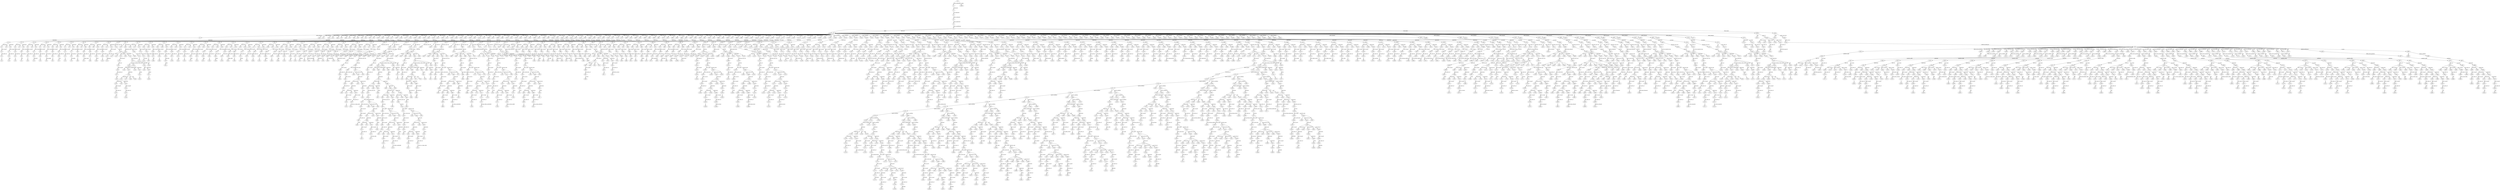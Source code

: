 digraph ParseTree {
  n0 -> n1 [label="batch_statements"];
  n1 -> n2 [label="statements"];
  n2 -> n3 [label="sql_statements"];
  n3 -> n4 [label="select_statement"];
  n4 -> n5 [label="query_expression"];
  n5 -> n6 [label="query_specification"];
  n6 -> n7 [label="select"];
  n6 -> n8 [label="select_list"];
  n8 -> n9 [label="select_element"];
  n9 -> n10 [label="expression"];
  n10 -> n11 [label="expression"];
  n11 -> n12 [label="keyw_id_part"];
  n12 -> n13 [label="func_keyw_id"];
  n13 -> n14 [label="a"];
  n10 -> n15 [label="."];
  n10 -> n16 [label="expression"];
  n16 -> n17 [label="keyw_id_part"];
  n17 -> n18 [label="func_keyw_id"];
  n18 -> n19 [label="mid"];
  n8 -> n20 [label=","];
  n8 -> n21 [label="select_element"];
  n21 -> n22 [label="expression"];
  n22 -> n23 [label="expression"];
  n23 -> n24 [label="keyw_id_part"];
  n24 -> n25 [label="func_keyw_id"];
  n25 -> n26 [label="a"];
  n22 -> n27 [label="."];
  n22 -> n28 [label="expression"];
  n28 -> n29 [label="keyw_id_part"];
  n29 -> n30 [label="func_keyw_id"];
  n30 -> n31 [label="hid"];
  n8 -> n32 [label=","];
  n8 -> n33 [label="select_element"];
  n33 -> n34 [label="expression"];
  n34 -> n35 [label="expression"];
  n35 -> n36 [label="keyw_id_part"];
  n36 -> n37 [label="func_keyw_id"];
  n37 -> n38 [label="a"];
  n34 -> n39 [label="."];
  n34 -> n40 [label="expression"];
  n40 -> n41 [label="keyw_id_part"];
  n41 -> n42 [label="func_keyw_id"];
  n42 -> n43 [label="deceased"];
  n8 -> n44 [label=","];
  n8 -> n45 [label="select_element"];
  n45 -> n46 [label="expression"];
  n46 -> n47 [label="expression"];
  n47 -> n48 [label="keyw_id_part"];
  n48 -> n49 [label="func_keyw_id"];
  n49 -> n50 [label="a"];
  n46 -> n51 [label="."];
  n46 -> n52 [label="expression"];
  n52 -> n53 [label="keyw_id_part"];
  n53 -> n54 [label="func_keyw_id"];
  n54 -> n55 [label="dma_pander"];
  n8 -> n56 [label=","];
  n8 -> n57 [label="select_element"];
  n57 -> n58 [label="expression"];
  n58 -> n59 [label="expression"];
  n59 -> n60 [label="keyw_id_part"];
  n60 -> n61 [label="func_keyw_id"];
  n61 -> n62 [label="a"];
  n58 -> n63 [label="."];
  n58 -> n64 [label="expression"];
  n64 -> n65 [label="keyw_id_part"];
  n65 -> n66 [label="func_keyw_id"];
  n66 -> n67 [label="ncoa"];
  n8 -> n68 [label=","];
  n8 -> n69 [label="select_element"];
  n69 -> n70 [label="expression"];
  n70 -> n71 [label="expression"];
  n71 -> n72 [label="keyw_id_part"];
  n72 -> n73 [label="func_keyw_id"];
  n73 -> n74 [label="a"];
  n70 -> n75 [label="."];
  n70 -> n76 [label="expression"];
  n76 -> n77 [label="keyw_id_part"];
  n77 -> n78 [label="func_keyw_id"];
  n78 -> n79 [label="unuseable"];
  n8 -> n80 [label=","];
  n8 -> n81 [label="select_element"];
  n81 -> n82 [label="expression"];
  n82 -> n83 [label="expression"];
  n83 -> n84 [label="keyw_id_part"];
  n84 -> n85 [label="func_keyw_id"];
  n85 -> n86 [label="a"];
  n82 -> n87 [label="."];
  n82 -> n88 [label="expression"];
  n88 -> n89 [label="keyw_id_part"];
  n89 -> n90 [label="func_keyw_id"];
  n90 -> n91 [label="vulgar_name"];
  n8 -> n92 [label=","];
  n8 -> n93 [label="select_element"];
  n93 -> n94 [label="expression"];
  n94 -> n95 [label="expression"];
  n95 -> n96 [label="keyw_id_part"];
  n96 -> n97 [label="func_keyw_id"];
  n97 -> n98 [label="a"];
  n94 -> n99 [label="."];
  n94 -> n100 [label="expression"];
  n100 -> n101 [label="keyw_id_part"];
  n101 -> n102 [label="func_keyw_id"];
  n102 -> n103 [label="fraud"];
  n8 -> n104 [label=","];
  n8 -> n105 [label="select_element"];
  n105 -> n106 [label="expression"];
  n106 -> n107 [label="expression"];
  n107 -> n108 [label="keyw_id_part"];
  n108 -> n109 [label="func_keyw_id"];
  n109 -> n110 [label="a"];
  n106 -> n111 [label="."];
  n106 -> n112 [label="expression"];
  n112 -> n113 [label="keyw_id_part"];
  n113 -> n114 [label="func_keyw_id"];
  n114 -> n115 [label="employee"];
  n8 -> n116 [label=","];
  n8 -> n117 [label="select_element"];
  n117 -> n118 [label="expression"];
  n118 -> n119 [label="functions_and_vars"];
  n119 -> n120 [label="function"];
  n120 -> n121 [label="convert"];
  n120 -> n122 [label="("];
  n120 -> n123 [label="data_type"];
  n123 -> n124 [label="data_type_el"];
  n124 -> n125 [label="keyw_id"];
  n125 -> n126 [label="keyw_id_part"];
  n126 -> n127 [label="func_keyw_id"];
  n127 -> n128 [label="bit"];
  n120 -> n129 [label=","];
  n120 -> n130 [label="expression"];
  n130 -> n131 [label="case_expression"];
  n131 -> n132 [label="case"];
  n131 -> n133 [label="case_boolean_when_clause"];
  n133 -> n134 [label="when"];
  n133 -> n135 [label="search_condition"];
  n135 -> n136 [label="predicate"];
  n136 -> n137 [label="expression"];
  n137 -> n138 [label="expression"];
  n138 -> n139 [label="keyw_id_part"];
  n139 -> n140 [label="func_keyw_id"];
  n140 -> n141 [label="ehh"];
  n137 -> n142 [label="."];
  n137 -> n143 [label="expression"];
  n143 -> n144 [label="keyw_id_part"];
  n144 -> n145 [label="func_keyw_id"];
  n145 -> n146 [label="mid"];
  n136 -> n147 [label="is"];
  n136 -> n148 [label="not"];
  n136 -> n149 [label="null"];
  n133 -> n150 [label="then"];
  n133 -> n151 [label="expression"];
  n151 -> n152 [label="atoms"];
  n152 -> n153 [label="1"];
  n131 -> n154 [label="case_else"];
  n154 -> n155 [label="else"];
  n154 -> n156 [label="expression"];
  n156 -> n157 [label="atoms"];
  n157 -> n158 [label="0"];
  n131 -> n159 [label="end"];
  n120 -> n160 [label=")"];
  n117 -> n161 [label="as_clause"];
  n161 -> n162 [label="as"];
  n161 -> n163 [label="func_keyw_id"];
  n163 -> n164 [label="employee_in_hh"];
  n8 -> n165 [label=","];
  n8 -> n166 [label="select_element"];
  n166 -> n167 [label="expression"];
  n167 -> n168 [label="expression"];
  n168 -> n169 [label="keyw_id_part"];
  n169 -> n170 [label="func_keyw_id"];
  n170 -> n171 [label="a"];
  n167 -> n172 [label="."];
  n167 -> n173 [label="expression"];
  n173 -> n174 [label="keyw_id_part"];
  n174 -> n175 [label="func_keyw_id"];
  n175 -> n176 [label="customer"];
  n8 -> n177 [label=","];
  n8 -> n178 [label="select_element"];
  n178 -> n179 [label="expression"];
  n179 -> n180 [label="expression"];
  n180 -> n181 [label="keyw_id_part"];
  n181 -> n182 [label="func_keyw_id"];
  n182 -> n183 [label="a"];
  n179 -> n184 [label="."];
  n179 -> n185 [label="expression"];
  n185 -> n186 [label="keyw_id_part"];
  n186 -> n187 [label="func_keyw_id"];
  n187 -> n188 [label="dsf"];
  n8 -> n189 [label=","];
  n8 -> n190 [label="select_element"];
  n190 -> n191 [label="expression"];
  n191 -> n192 [label="expression"];
  n192 -> n193 [label="keyw_id_part"];
  n193 -> n194 [label="func_keyw_id"];
  n194 -> n195 [label="a"];
  n191 -> n196 [label="."];
  n191 -> n197 [label="expression"];
  n197 -> n198 [label="keyw_id_part"];
  n198 -> n199 [label="func_keyw_id"];
  n199 -> n200 [label="keywords"];
  n200 -> n201 [label="state"];
  n8 -> n202 [label=","];
  n8 -> n203 [label="select_element"];
  n203 -> n204 [label="expression"];
  n204 -> n205 [label="expression"];
  n205 -> n206 [label="keyw_id_part"];
  n206 -> n207 [label="func_keyw_id"];
  n207 -> n208 [label="a"];
  n204 -> n209 [label="."];
  n204 -> n210 [label="expression"];
  n210 -> n211 [label="keyw_id_part"];
  n211 -> n212 [label="func_keyw_id"];
  n212 -> n213 [label="zip"];
  n8 -> n214 [label=","];
  n8 -> n215 [label="select_element"];
  n215 -> n216 [label="expression"];
  n216 -> n217 [label="expression"];
  n217 -> n218 [label="keyw_id_part"];
  n218 -> n219 [label="func_keyw_id"];
  n219 -> n220 [label="a"];
  n216 -> n221 [label="."];
  n216 -> n222 [label="expression"];
  n222 -> n223 [label="keyw_id_part"];
  n223 -> n224 [label="func_keyw_id"];
  n224 -> n225 [label="ziprc"];
  n8 -> n226 [label=","];
  n8 -> n227 [label="select_element"];
  n227 -> n228 [label="expression"];
  n228 -> n229 [label="expression"];
  n229 -> n230 [label="keyw_id_part"];
  n230 -> n231 [label="func_keyw_id"];
  n231 -> n232 [label="a"];
  n228 -> n233 [label="."];
  n228 -> n234 [label="expression"];
  n234 -> n235 [label="keyw_id_part"];
  n235 -> n236 [label="func_keyw_id"];
  n236 -> n237 [label="zip4"];
  n8 -> n238 [label=","];
  n8 -> n239 [label="select_element"];
  n239 -> n240 [label="expression"];
  n240 -> n241 [label="expression"];
  n241 -> n242 [label="keyw_id_part"];
  n242 -> n243 [label="func_keyw_id"];
  n243 -> n244 [label="a"];
  n240 -> n245 [label="."];
  n240 -> n246 [label="expression"];
  n246 -> n247 [label="keyw_id_part"];
  n247 -> n248 [label="func_keyw_id"];
  n248 -> n249 [label="zip4rc"];
  n8 -> n250 [label=","];
  n8 -> n251 [label="select_element"];
  n251 -> n252 [label="expression"];
  n252 -> n253 [label="expression"];
  n253 -> n254 [label="keyw_id_part"];
  n254 -> n255 [label="func_keyw_id"];
  n255 -> n256 [label="a"];
  n252 -> n257 [label="."];
  n252 -> n258 [label="expression"];
  n258 -> n259 [label="keyw_id_part"];
  n259 -> n260 [label="func_keyw_id"];
  n260 -> n261 [label="vulgar_addr"];
  n8 -> n262 [label=","];
  n8 -> n263 [label="select_element"];
  n263 -> n264 [label="expression"];
  n264 -> n265 [label="expression"];
  n265 -> n266 [label="keyw_id_part"];
  n266 -> n267 [label="func_keyw_id"];
  n267 -> n268 [label="a"];
  n264 -> n269 [label="."];
  n264 -> n270 [label="expression"];
  n270 -> n271 [label="keyw_id_part"];
  n271 -> n272 [label="func_keyw_id"];
  n272 -> n273 [label="prison"];
  n8 -> n274 [label=","];
  n8 -> n275 [label="select_element"];
  n275 -> n276 [label="expression"];
  n276 -> n277 [label="expression"];
  n277 -> n278 [label="keyw_id_part"];
  n278 -> n279 [label="func_keyw_id"];
  n279 -> n280 [label="a"];
  n276 -> n281 [label="."];
  n276 -> n282 [label="expression"];
  n282 -> n283 [label="keyw_id_part"];
  n283 -> n284 [label="func_keyw_id"];
  n284 -> n285 [label="ci"];
  n8 -> n286 [label=","];
  n8 -> n287 [label="select_element"];
  n287 -> n288 [label="expression"];
  n288 -> n289 [label="expression"];
  n289 -> n290 [label="keyw_id_part"];
  n290 -> n291 [label="func_keyw_id"];
  n291 -> n292 [label="a"];
  n288 -> n293 [label="."];
  n288 -> n294 [label="expression"];
  n294 -> n295 [label="keyw_id_part"];
  n295 -> n296 [label="func_keyw_id"];
  n296 -> n297 [label="adhoc"];
  n8 -> n298 [label=","];
  n8 -> n299 [label="select_element"];
  n299 -> n300 [label="expression"];
  n300 -> n301 [label="expression"];
  n301 -> n302 [label="keyw_id_part"];
  n302 -> n303 [label="func_keyw_id"];
  n303 -> n304 [label="a"];
  n300 -> n305 [label="."];
  n300 -> n306 [label="expression"];
  n306 -> n307 [label="keyw_id_part"];
  n307 -> n308 [label="func_keyw_id"];
  n308 -> n309 [label="apo"];
  n8 -> n310 [label=","];
  n8 -> n311 [label="select_element"];
  n311 -> n312 [label="expression"];
  n312 -> n313 [label="expression"];
  n313 -> n314 [label="keyw_id_part"];
  n314 -> n315 [label="func_keyw_id"];
  n315 -> n316 [label="a"];
  n312 -> n317 [label="."];
  n312 -> n318 [label="expression"];
  n318 -> n319 [label="keyw_id_part"];
  n319 -> n320 [label="func_keyw_id"];
  n320 -> n321 [label="gov"];
  n8 -> n322 [label=","];
  n8 -> n323 [label="select_element"];
  n323 -> n324 [label="expression"];
  n324 -> n325 [label="expression"];
  n325 -> n326 [label="keyw_id_part"];
  n326 -> n327 [label="func_keyw_id"];
  n327 -> n328 [label="a"];
  n324 -> n329 [label="."];
  n324 -> n330 [label="expression"];
  n330 -> n331 [label="keyw_id_part"];
  n331 -> n332 [label="func_keyw_id"];
  n332 -> n333 [label="military"];
  n8 -> n334 [label=","];
  n8 -> n335 [label="select_element"];
  n335 -> n336 [label="expression"];
  n336 -> n337 [label="expression"];
  n337 -> n338 [label="keyw_id_part"];
  n338 -> n339 [label="func_keyw_id"];
  n339 -> n340 [label="a"];
  n336 -> n341 [label="."];
  n336 -> n342 [label="expression"];
  n342 -> n343 [label="keyw_id_part"];
  n343 -> n344 [label="func_keyw_id"];
  n344 -> n345 [label="special_program"];
  n8 -> n346 [label=","];
  n8 -> n347 [label="select_element"];
  n347 -> n348 [label="expression"];
  n348 -> n349 [label="expression"];
  n349 -> n350 [label="keyw_id_part"];
  n350 -> n351 [label="func_keyw_id"];
  n351 -> n352 [label="a"];
  n348 -> n353 [label="."];
  n348 -> n354 [label="expression"];
  n354 -> n355 [label="keyw_id_part"];
  n355 -> n356 [label="func_keyw_id"];
  n356 -> n357 [label="registered"];
  n8 -> n358 [label=","];
  n8 -> n359 [label="select_element"];
  n359 -> n360 [label="expression"];
  n360 -> n361 [label="expression"];
  n361 -> n362 [label="keyw_id_part"];
  n362 -> n363 [label="func_keyw_id"];
  n363 -> n364 [label="a"];
  n360 -> n365 [label="."];
  n360 -> n366 [label="expression"];
  n366 -> n367 [label="keyw_id_part"];
  n367 -> n368 [label="func_keyw_id"];
  n368 -> n369 [label="us_registered"];
  n8 -> n370 [label=","];
  n8 -> n371 [label="select_element"];
  n371 -> n372 [label="expression"];
  n372 -> n373 [label="expression"];
  n373 -> n374 [label="keyw_id_part"];
  n374 -> n375 [label="func_keyw_id"];
  n375 -> n376 [label="a"];
  n372 -> n377 [label="."];
  n372 -> n378 [label="expression"];
  n378 -> n379 [label="keyw_id_part"];
  n379 -> n380 [label="func_keyw_id"];
  n380 -> n381 [label="registration_country"];
  n8 -> n382 [label=","];
  n8 -> n383 [label="select_element"];
  n383 -> n384 [label="expression"];
  n384 -> n385 [label="functions_and_vars"];
  n385 -> n386 [label="function"];
  n386 -> n387 [label="convert"];
  n386 -> n388 [label="("];
  n386 -> n389 [label="data_type"];
  n389 -> n390 [label="data_type_el"];
  n390 -> n391 [label="keyw_id"];
  n391 -> n392 [label="keyw_id_part"];
  n392 -> n393 [label="func_keyw_id"];
  n393 -> n394 [label="bit"];
  n386 -> n395 [label=","];
  n386 -> n396 [label="expression"];
  n396 -> n397 [label="functions_and_vars"];
  n397 -> n398 [label="function"];
  n398 -> n399 [label="func_name"];
  n399 -> n400 [label="keyw_id_for_func"];
  n400 -> n401 [label="keyw_id_orcc"];
  n401 -> n402 [label="keyw_id_part"];
  n402 -> n403 [label="func_keyw_id"];
  n403 -> n404 [label="isnull"];
  n398 -> n405 [label="function_args"];
  n405 -> n406 [label="("];
  n405 -> n407 [label="param_list_or_all"];
  n407 -> n408 [label="param_list"];
  n408 -> n409 [label="param_list_el"];
  n409 -> n410 [label="expression"];
  n410 -> n411 [label="expression"];
  n411 -> n412 [label="keyw_id_part"];
  n412 -> n413 [label="func_keyw_id"];
  n413 -> n414 [label="u"];
  n410 -> n415 [label="."];
  n410 -> n416 [label="expression"];
  n416 -> n417 [label="keyw_id_part"];
  n417 -> n418 [label="func_keyw_id"];
  n418 -> n419 [label="current_us_origin_optin"];
  n408 -> n420 [label=","];
  n408 -> n421 [label="param_list_el"];
  n421 -> n422 [label="expression"];
  n422 -> n423 [label="atoms"];
  n423 -> n424 [label="0"];
  n405 -> n425 [label=")"];
  n386 -> n426 [label=")"];
  n383 -> n427 [label="as_clause"];
  n427 -> n428 [label="as"];
  n427 -> n429 [label="func_keyw_id"];
  n429 -> n430 [label="current_us_origin_optin"];
  n8 -> n431 [label=","];
  n8 -> n432 [label="select_element"];
  n432 -> n433 [label="expression"];
  n433 -> n434 [label="functions_and_vars"];
  n434 -> n435 [label="function"];
  n435 -> n436 [label="convert"];
  n435 -> n437 [label="("];
  n435 -> n438 [label="data_type"];
  n438 -> n439 [label="data_type_el"];
  n439 -> n440 [label="keyw_id"];
  n440 -> n441 [label="keyw_id_part"];
  n441 -> n442 [label="func_keyw_id"];
  n442 -> n443 [label="bit"];
  n435 -> n444 [label=","];
  n435 -> n445 [label="expression"];
  n445 -> n446 [label="case_expression"];
  n446 -> n447 [label="case"];
  n446 -> n448 [label="case_boolean_when_clause"];
  n448 -> n449 [label="when"];
  n448 -> n450 [label="search_condition"];
  n450 -> n451 [label="predicate"];
  n451 -> n452 [label="expression"];
  n452 -> n453 [label="expression"];
  n453 -> n454 [label="expression"];
  n454 -> n455 [label="functions_and_vars"];
  n455 -> n456 [label="function"];
  n456 -> n457 [label="func_name"];
  n457 -> n458 [label="keyw_id_for_func"];
  n458 -> n459 [label="keyw_id_orcc"];
  n459 -> n460 [label="keyw_id_part"];
  n460 -> n461 [label="func_keyw_id"];
  n461 -> n462 [label="isnull"];
  n456 -> n463 [label="function_args"];
  n463 -> n464 [label="("];
  n463 -> n465 [label="param_list_or_all"];
  n465 -> n466 [label="param_list"];
  n466 -> n467 [label="param_list_el"];
  n467 -> n468 [label="expression"];
  n468 -> n469 [label="expression"];
  n469 -> n470 [label="keyw_id_part"];
  n470 -> n471 [label="func_keyw_id"];
  n471 -> n472 [label="v"];
  n468 -> n473 [label="."];
  n468 -> n474 [label="expression"];
  n474 -> n475 [label="keyw_id_part"];
  n475 -> n476 [label="func_keyw_id"];
  n476 -> n477 [label="us_topic_optin"];
  n466 -> n478 [label=","];
  n466 -> n479 [label="param_list_el"];
  n479 -> n480 [label="expression"];
  n480 -> n481 [label="atoms"];
  n481 -> n482 [label="0"];
  n463 -> n483 [label=")"];
  n453 -> n484 [label="="];
  n453 -> n485 [label="expression"];
  n485 -> n486 [label="atoms"];
  n486 -> n487 [label="1"];
  n452 -> n488 [label="or"];
  n452 -> n489 [label="expression"];
  n489 -> n490 [label="("];
  n489 -> n491 [label="expression"];
  n491 -> n492 [label="expression"];
  n492 -> n493 [label="expression"];
  n493 -> n494 [label="functions_and_vars"];
  n494 -> n495 [label="function"];
  n495 -> n496 [label="func_name"];
  n496 -> n497 [label="keyw_id_for_func"];
  n497 -> n498 [label="keyw_id_orcc"];
  n498 -> n499 [label="keyw_id_part"];
  n499 -> n500 [label="func_keyw_id"];
  n500 -> n501 [label="isnull"];
  n495 -> n502 [label="function_args"];
  n502 -> n503 [label="("];
  n502 -> n504 [label="param_list_or_all"];
  n504 -> n505 [label="param_list"];
  n505 -> n506 [label="param_list_el"];
  n506 -> n507 [label="expression"];
  n507 -> n508 [label="expression"];
  n508 -> n509 [label="keyw_id_part"];
  n509 -> n510 [label="func_keyw_id"];
  n510 -> n511 [label="y"];
  n507 -> n512 [label="."];
  n507 -> n513 [label="expression"];
  n513 -> n514 [label="keyw_id_part"];
  n514 -> n515 [label="func_keyw_id"];
  n515 -> n516 [label="us_online_marketable"];
  n505 -> n517 [label=","];
  n505 -> n518 [label="param_list_el"];
  n518 -> n519 [label="expression"];
  n519 -> n520 [label="atoms"];
  n520 -> n521 [label="0"];
  n502 -> n522 [label=")"];
  n492 -> n523 [label="="];
  n492 -> n524 [label="expression"];
  n524 -> n525 [label="atoms"];
  n525 -> n526 [label="1"];
  n491 -> n527 [label="and"];
  n491 -> n528 [label="expression"];
  n528 -> n529 [label="expression"];
  n529 -> n530 [label="functions_and_vars"];
  n530 -> n531 [label="function"];
  n531 -> n532 [label="func_name"];
  n532 -> n533 [label="keyw_id_for_func"];
  n533 -> n534 [label="keyw_id_orcc"];
  n534 -> n535 [label="keyw_id_part"];
  n535 -> n536 [label="func_keyw_id"];
  n536 -> n537 [label="isnull"];
  n531 -> n538 [label="function_args"];
  n538 -> n539 [label="("];
  n538 -> n540 [label="param_list_or_all"];
  n540 -> n541 [label="param_list"];
  n541 -> n542 [label="param_list_el"];
  n542 -> n543 [label="expression"];
  n543 -> n544 [label="expression"];
  n544 -> n545 [label="keyw_id_part"];
  n545 -> n546 [label="func_keyw_id"];
  n546 -> n547 [label="u"];
  n543 -> n548 [label="."];
  n543 -> n549 [label="expression"];
  n549 -> n550 [label="keyw_id_part"];
  n550 -> n551 [label="func_keyw_id"];
  n551 -> n552 [label="current_us_origin_optin"];
  n541 -> n553 [label=","];
  n541 -> n554 [label="param_list_el"];
  n554 -> n555 [label="expression"];
  n555 -> n556 [label="atoms"];
  n556 -> n557 [label="0"];
  n538 -> n558 [label=")"];
  n528 -> n559 [label="="];
  n528 -> n560 [label="expression"];
  n560 -> n561 [label="atoms"];
  n561 -> n562 [label="0"];
  n489 -> n563 [label=")"];
  n448 -> n564 [label="then"];
  n448 -> n565 [label="expression"];
  n565 -> n566 [label="atoms"];
  n566 -> n567 [label="1"];
  n446 -> n568 [label="case_else"];
  n568 -> n569 [label="else"];
  n568 -> n570 [label="expression"];
  n570 -> n571 [label="atoms"];
  n571 -> n572 [label="0"];
  n446 -> n573 [label="end"];
  n435 -> n574 [label=")"];
  n432 -> n575 [label="as_clause"];
  n575 -> n576 [label="as"];
  n575 -> n577 [label="func_keyw_id"];
  n577 -> n578 [label="us_topic_optin"];
  n8 -> n579 [label=","];
  n8 -> n580 [label="select_element"];
  n580 -> n581 [label="expression"];
  n581 -> n582 [label="functions_and_vars"];
  n582 -> n583 [label="function"];
  n583 -> n584 [label="convert"];
  n583 -> n585 [label="("];
  n583 -> n586 [label="data_type"];
  n586 -> n587 [label="data_type_el"];
  n587 -> n588 [label="keyw_id"];
  n588 -> n589 [label="keyw_id_part"];
  n589 -> n590 [label="func_keyw_id"];
  n590 -> n591 [label="bit"];
  n583 -> n592 [label=","];
  n583 -> n593 [label="expression"];
  n593 -> n594 [label="case_expression"];
  n594 -> n595 [label="case"];
  n594 -> n596 [label="case_boolean_when_clause"];
  n596 -> n597 [label="when"];
  n596 -> n598 [label="search_condition"];
  n598 -> n599 [label="predicate"];
  n599 -> n600 [label="expression"];
  n600 -> n601 [label="expression"];
  n601 -> n602 [label="keyw_id_part"];
  n602 -> n603 [label="func_keyw_id"];
  n603 -> n604 [label="x"];
  n600 -> n605 [label="."];
  n600 -> n606 [label="expression"];
  n606 -> n607 [label="keyw_id_part"];
  n607 -> n608 [label="func_keyw_id"];
  n608 -> n609 [label="mid"];
  n599 -> n610 [label="is"];
  n599 -> n611 [label="not"];
  n599 -> n612 [label="null"];
  n596 -> n613 [label="then"];
  n596 -> n614 [label="expression"];
  n614 -> n615 [label="atoms"];
  n615 -> n616 [label="1"];
  n594 -> n617 [label="case_else"];
  n617 -> n618 [label="else"];
  n617 -> n619 [label="expression"];
  n619 -> n620 [label="atoms"];
  n620 -> n621 [label="0"];
  n594 -> n622 [label="end"];
  n583 -> n623 [label=")"];
  n580 -> n624 [label="as_clause"];
  n624 -> n625 [label="as"];
  n624 -> n626 [label="func_keyw_id"];
  n626 -> n627 [label="online_contactable"];
  n8 -> n628 [label=","];
  n8 -> n629 [label="select_element"];
  n629 -> n630 [label="expression"];
  n630 -> n631 [label="functions_and_vars"];
  n631 -> n632 [label="function"];
  n632 -> n633 [label="convert"];
  n632 -> n634 [label="("];
  n632 -> n635 [label="data_type"];
  n635 -> n636 [label="data_type_el"];
  n636 -> n637 [label="keyw_id"];
  n637 -> n638 [label="keyw_id_part"];
  n638 -> n639 [label="func_keyw_id"];
  n639 -> n640 [label="bit"];
  n632 -> n641 [label=","];
  n632 -> n642 [label="expression"];
  n642 -> n643 [label="functions_and_vars"];
  n643 -> n644 [label="function"];
  n644 -> n645 [label="func_name"];
  n645 -> n646 [label="keyw_id_for_func"];
  n646 -> n647 [label="keyw_id_orcc"];
  n647 -> n648 [label="keyw_id_part"];
  n648 -> n649 [label="func_keyw_id"];
  n649 -> n650 [label="isnull"];
  n644 -> n651 [label="function_args"];
  n651 -> n652 [label="("];
  n651 -> n653 [label="param_list_or_all"];
  n653 -> n654 [label="param_list"];
  n654 -> n655 [label="param_list_el"];
  n655 -> n656 [label="expression"];
  n656 -> n657 [label="expression"];
  n657 -> n658 [label="keyw_id_part"];
  n658 -> n659 [label="func_keyw_id"];
  n659 -> n660 [label="y"];
  n656 -> n661 [label="."];
  n656 -> n662 [label="expression"];
  n662 -> n663 [label="keyw_id_part"];
  n663 -> n664 [label="func_keyw_id"];
  n664 -> n665 [label="us_online_marketable"];
  n654 -> n666 [label=","];
  n654 -> n667 [label="param_list_el"];
  n667 -> n668 [label="expression"];
  n668 -> n669 [label="atoms"];
  n669 -> n670 [label="0"];
  n651 -> n671 [label=")"];
  n632 -> n672 [label=")"];
  n629 -> n673 [label="as_clause"];
  n673 -> n674 [label="as"];
  n673 -> n675 [label="func_keyw_id"];
  n675 -> n676 [label="us_online_marketable"];
  n8 -> n677 [label=","];
  n8 -> n678 [label="select_element"];
  n678 -> n679 [label="expression"];
  n679 -> n680 [label="functions_and_vars"];
  n680 -> n681 [label="function"];
  n681 -> n682 [label="convert"];
  n681 -> n683 [label="("];
  n681 -> n684 [label="data_type"];
  n684 -> n685 [label="data_type_el"];
  n685 -> n686 [label="keyw_id"];
  n686 -> n687 [label="keyw_id_part"];
  n687 -> n688 [label="func_keyw_id"];
  n688 -> n689 [label="bit"];
  n681 -> n690 [label=","];
  n681 -> n691 [label="expression"];
  n691 -> n692 [label="functions_and_vars"];
  n692 -> n693 [label="function"];
  n693 -> n694 [label="func_name"];
  n694 -> n695 [label="keyw_id_for_func"];
  n695 -> n696 [label="keyw_id_orcc"];
  n696 -> n697 [label="keyw_id_part"];
  n697 -> n698 [label="func_keyw_id"];
  n698 -> n699 [label="isnull"];
  n693 -> n700 [label="function_args"];
  n700 -> n701 [label="("];
  n700 -> n702 [label="param_list_or_all"];
  n702 -> n703 [label="param_list"];
  n703 -> n704 [label="param_list_el"];
  n704 -> n705 [label="expression"];
  n705 -> n706 [label="expression"];
  n706 -> n707 [label="keyw_id_part"];
  n707 -> n708 [label="func_keyw_id"];
  n708 -> n709 [label="y"];
  n705 -> n710 [label="."];
  n705 -> n711 [label="expression"];
  n711 -> n712 [label="keyw_id_part"];
  n712 -> n713 [label="func_keyw_id"];
  n713 -> n714 [label="foreign_online_marketable"];
  n703 -> n715 [label=","];
  n703 -> n716 [label="param_list_el"];
  n716 -> n717 [label="expression"];
  n717 -> n718 [label="atoms"];
  n718 -> n719 [label="0"];
  n700 -> n720 [label=")"];
  n681 -> n721 [label=")"];
  n678 -> n722 [label="as_clause"];
  n722 -> n723 [label="as"];
  n722 -> n724 [label="func_keyw_id"];
  n724 -> n725 [label="foreign_online_marketable"];
  n8 -> n726 [label=","];
  n8 -> n727 [label="select_element"];
  n727 -> n728 [label="expression"];
  n728 -> n729 [label="functions_and_vars"];
  n729 -> n730 [label="function"];
  n730 -> n731 [label="convert"];
  n730 -> n732 [label="("];
  n730 -> n733 [label="data_type"];
  n733 -> n734 [label="data_type_el"];
  n734 -> n735 [label="keyw_id"];
  n735 -> n736 [label="keyw_id_part"];
  n736 -> n737 [label="func_keyw_id"];
  n737 -> n738 [label="bit"];
  n730 -> n739 [label=","];
  n730 -> n740 [label="expression"];
  n740 -> n741 [label="functions_and_vars"];
  n741 -> n742 [label="function"];
  n742 -> n743 [label="func_name"];
  n743 -> n744 [label="keyw_id_for_func"];
  n744 -> n745 [label="keyw_id_orcc"];
  n745 -> n746 [label="keyw_id_part"];
  n746 -> n747 [label="func_keyw_id"];
  n747 -> n748 [label="isnull"];
  n742 -> n749 [label="function_args"];
  n749 -> n750 [label="("];
  n749 -> n751 [label="param_list_or_all"];
  n751 -> n752 [label="param_list"];
  n752 -> n753 [label="param_list_el"];
  n753 -> n754 [label="expression"];
  n754 -> n755 [label="expression"];
  n755 -> n756 [label="keyw_id_part"];
  n756 -> n757 [label="func_keyw_id"];
  n757 -> n758 [label="y"];
  n754 -> n759 [label="."];
  n754 -> n760 [label="expression"];
  n760 -> n761 [label="keyw_id_part"];
  n761 -> n762 [label="func_keyw_id"];
  n762 -> n763 [label="emea_ecomm_nikeid"];
  n752 -> n764 [label=","];
  n752 -> n765 [label="param_list_el"];
  n765 -> n766 [label="expression"];
  n766 -> n767 [label="atoms"];
  n767 -> n768 [label="0"];
  n749 -> n769 [label=")"];
  n730 -> n770 [label=")"];
  n727 -> n771 [label="as_clause"];
  n771 -> n772 [label="as"];
  n771 -> n773 [label="func_keyw_id"];
  n773 -> n774 [label="emea_ecomm_nikeid"];
  n8 -> n775 [label=","];
  n8 -> n776 [label="select_element"];
  n776 -> n777 [label="expression"];
  n777 -> n778 [label="functions_and_vars"];
  n778 -> n779 [label="function"];
  n779 -> n780 [label="convert"];
  n779 -> n781 [label="("];
  n779 -> n782 [label="data_type"];
  n782 -> n783 [label="data_type_el"];
  n783 -> n784 [label="keyw_id"];
  n784 -> n785 [label="keyw_id_part"];
  n785 -> n786 [label="func_keyw_id"];
  n786 -> n787 [label="bit"];
  n779 -> n788 [label=","];
  n779 -> n789 [label="expression"];
  n789 -> n790 [label="functions_and_vars"];
  n790 -> n791 [label="function"];
  n791 -> n792 [label="func_name"];
  n792 -> n793 [label="keyw_id_for_func"];
  n793 -> n794 [label="keyw_id_orcc"];
  n794 -> n795 [label="keyw_id_part"];
  n795 -> n796 [label="func_keyw_id"];
  n796 -> n797 [label="isnull"];
  n791 -> n798 [label="function_args"];
  n798 -> n799 [label="("];
  n798 -> n800 [label="param_list_or_all"];
  n800 -> n801 [label="param_list"];
  n801 -> n802 [label="param_list_el"];
  n802 -> n803 [label="expression"];
  n803 -> n804 [label="expression"];
  n804 -> n805 [label="keyw_id_part"];
  n805 -> n806 [label="func_keyw_id"];
  n806 -> n807 [label="y"];
  n803 -> n808 [label="."];
  n803 -> n809 [label="expression"];
  n809 -> n810 [label="keyw_id_part"];
  n810 -> n811 [label="func_keyw_id"];
  n811 -> n812 [label="emea_ecomm_nikestore"];
  n801 -> n813 [label=","];
  n801 -> n814 [label="param_list_el"];
  n814 -> n815 [label="expression"];
  n815 -> n816 [label="atoms"];
  n816 -> n817 [label="0"];
  n798 -> n818 [label=")"];
  n779 -> n819 [label=")"];
  n776 -> n820 [label="as_clause"];
  n820 -> n821 [label="as"];
  n820 -> n822 [label="func_keyw_id"];
  n822 -> n823 [label="emea_ecomm_nikestore"];
  n8 -> n824 [label=","];
  n8 -> n825 [label="select_element"];
  n825 -> n826 [label="expression"];
  n826 -> n827 [label="expression"];
  n827 -> n828 [label="keyw_id_part"];
  n828 -> n829 [label="func_keyw_id"];
  n829 -> n830 [label="a"];
  n826 -> n831 [label="."];
  n826 -> n832 [label="expression"];
  n832 -> n833 [label="keyw_id_part"];
  n833 -> n834 [label="func_keyw_id"];
  n834 -> n835 [label="optin"];
  n8 -> n836 [label=","];
  n8 -> n837 [label="select_element"];
  n837 -> n838 [label="expression"];
  n838 -> n839 [label="expression"];
  n839 -> n840 [label="keyw_id_part"];
  n840 -> n841 [label="func_keyw_id"];
  n841 -> n842 [label="a"];
  n838 -> n843 [label="."];
  n838 -> n844 [label="expression"];
  n844 -> n845 [label="keyw_id_part"];
  n845 -> n846 [label="func_keyw_id"];
  n846 -> n847 [label="us_optin"];
  n8 -> n848 [label=","];
  n8 -> n849 [label="select_element"];
  n849 -> n850 [label="expression"];
  n850 -> n851 [label="expression"];
  n851 -> n852 [label="keyw_id_part"];
  n852 -> n853 [label="func_keyw_id"];
  n853 -> n854 [label="a"];
  n850 -> n855 [label="."];
  n850 -> n856 [label="expression"];
  n856 -> n857 [label="keyw_id_part"];
  n857 -> n858 [label="func_keyw_id"];
  n858 -> n859 [label="email_only"];
  n8 -> n860 [label=","];
  n8 -> n861 [label="select_element"];
  n861 -> n862 [label="expression"];
  n862 -> n863 [label="expression"];
  n863 -> n864 [label="keyw_id_part"];
  n864 -> n865 [label="func_keyw_id"];
  n865 -> n866 [label="a"];
  n862 -> n867 [label="."];
  n862 -> n868 [label="expression"];
  n868 -> n869 [label="keyw_id_part"];
  n869 -> n870 [label="func_keyw_id"];
  n870 -> n871 [label="email_valid"];
  n8 -> n872 [label=","];
  n8 -> n873 [label="select_element"];
  n873 -> n874 [label="expression"];
  n874 -> n875 [label="expression"];
  n875 -> n876 [label="keyw_id_part"];
  n876 -> n877 [label="func_keyw_id"];
  n877 -> n878 [label="a"];
  n874 -> n879 [label="."];
  n874 -> n880 [label="expression"];
  n880 -> n881 [label="keyw_id_part"];
  n881 -> n882 [label="func_keyw_id"];
  n882 -> n883 [label="email_responsive"];
  n8 -> n884 [label=","];
  n8 -> n885 [label="select_element"];
  n885 -> n886 [label="expression"];
  n886 -> n887 [label="expression"];
  n887 -> n888 [label="keyw_id_part"];
  n888 -> n889 [label="func_keyw_id"];
  n889 -> n890 [label="ec"];
  n886 -> n891 [label="."];
  n886 -> n892 [label="expression"];
  n892 -> n893 [label="keyw_id_part"];
  n893 -> n894 [label="func_keyw_id"];
  n894 -> n895 [label="email"];
  n8 -> n896 [label=","];
  n8 -> n897 [label="select_element"];
  n897 -> n898 [label="expression"];
  n898 -> n899 [label="functions_and_vars"];
  n899 -> n900 [label="function"];
  n900 -> n901 [label="convert"];
  n900 -> n902 [label="("];
  n900 -> n903 [label="data_type"];
  n903 -> n904 [label="data_type_el"];
  n904 -> n905 [label="keyw_id"];
  n905 -> n906 [label="keyw_id_part"];
  n906 -> n907 [label="func_keyw_id"];
  n907 -> n908 [label="varchar"];
  n904 -> n909 [label="("];
  n904 -> n910 [label="50"];
  n904 -> n911 [label=")"];
  n900 -> n912 [label=","];
  n900 -> n913 [label="expression"];
  n913 -> n914 [label="expression"];
  n914 -> n915 [label="keyw_id_part"];
  n915 -> n916 [label="func_keyw_id"];
  n916 -> n917 [label="ec"];
  n913 -> n918 [label="."];
  n913 -> n919 [label="expression"];
  n919 -> n920 [label="keyw_id_part"];
  n920 -> n921 [label="func_keyw_id"];
  n921 -> n922 [label="preferred_country"];
  n900 -> n923 [label=")"];
  n897 -> n924 [label="as_clause"];
  n924 -> n925 [label="as"];
  n924 -> n926 [label="func_keyw_id"];
  n926 -> n927 [label="preferred_country"];
  n8 -> n928 [label=","];
  n8 -> n929 [label="select_element"];
  n929 -> n930 [label="expression"];
  n930 -> n931 [label="expression"];
  n931 -> n932 [label="keyw_id_part"];
  n932 -> n933 [label="func_keyw_id"];
  n933 -> n934 [label="a"];
  n930 -> n935 [label="."];
  n930 -> n936 [label="expression"];
  n936 -> n937 [label="keyw_id_part"];
  n937 -> n938 [label="func_keyw_id"];
  n938 -> n939 [label="buyer"];
  n8 -> n940 [label=","];
  n8 -> n941 [label="select_element"];
  n941 -> n942 [label="expression"];
  n942 -> n943 [label="expression"];
  n943 -> n944 [label="keyw_id_part"];
  n944 -> n945 [label="func_keyw_id"];
  n945 -> n946 [label="a"];
  n942 -> n947 [label="."];
  n942 -> n948 [label="expression"];
  n948 -> n949 [label="keyw_id_part"];
  n949 -> n950 [label="func_keyw_id"];
  n950 -> n951 [label="payer"];
  n8 -> n952 [label=","];
  n8 -> n953 [label="select_element"];
  n953 -> n954 [label="expression"];
  n954 -> n955 [label="expression"];
  n955 -> n956 [label="keyw_id_part"];
  n956 -> n957 [label="func_keyw_id"];
  n957 -> n958 [label="a"];
  n954 -> n959 [label="."];
  n954 -> n960 [label="expression"];
  n960 -> n961 [label="keyw_id_part"];
  n961 -> n962 [label="func_keyw_id"];
  n962 -> n963 [label="shipto"];
  n8 -> n964 [label=","];
  n8 -> n965 [label="select_element"];
  n965 -> n966 [label="expression"];
  n966 -> n967 [label="expression"];
  n967 -> n968 [label="keyw_id_part"];
  n968 -> n969 [label="func_keyw_id"];
  n969 -> n970 [label="a"];
  n966 -> n971 [label="."];
  n966 -> n972 [label="expression"];
  n972 -> n973 [label="keyw_id_part"];
  n973 -> n974 [label="func_keyw_id"];
  n974 -> n975 [label="gift_recipient"];
  n8 -> n976 [label=","];
  n8 -> n977 [label="select_element"];
  n977 -> n978 [label="expression"];
  n978 -> n979 [label="expression"];
  n979 -> n980 [label="keyw_id_part"];
  n980 -> n981 [label="func_keyw_id"];
  n981 -> n982 [label="a"];
  n978 -> n983 [label="."];
  n978 -> n984 [label="expression"];
  n984 -> n985 [label="keyw_id_part"];
  n985 -> n986 [label="func_keyw_id"];
  n986 -> n987 [label="web_buyer"];
  n8 -> n988 [label=","];
  n8 -> n989 [label="select_element"];
  n989 -> n990 [label="expression"];
  n990 -> n991 [label="expression"];
  n991 -> n992 [label="keyw_id_part"];
  n992 -> n993 [label="func_keyw_id"];
  n993 -> n994 [label="a"];
  n990 -> n995 [label="."];
  n990 -> n996 [label="expression"];
  n996 -> n997 [label="keyw_id_part"];
  n997 -> n998 [label="func_keyw_id"];
  n998 -> n999 [label="online_buyer"];
  n8 -> n1000 [label=","];
  n8 -> n1001 [label="select_element"];
  n1001 -> n1002 [label="expression"];
  n1002 -> n1003 [label="expression"];
  n1003 -> n1004 [label="keyw_id_part"];
  n1004 -> n1005 [label="func_keyw_id"];
  n1005 -> n1006 [label="a"];
  n1002 -> n1007 [label="."];
  n1002 -> n1008 [label="expression"];
  n1008 -> n1009 [label="keyw_id_part"];
  n1009 -> n1010 [label="func_keyw_id"];
  n1010 -> n1011 [label="retail_buyer"];
  n8 -> n1012 [label=","];
  n8 -> n1013 [label="select_element"];
  n1013 -> n1014 [label="expression"];
  n1014 -> n1015 [label="functions_and_vars"];
  n1015 -> n1016 [label="function"];
  n1016 -> n1017 [label="convert"];
  n1016 -> n1018 [label="("];
  n1016 -> n1019 [label="data_type"];
  n1019 -> n1020 [label="data_type_el"];
  n1020 -> n1021 [label="keyw_id"];
  n1021 -> n1022 [label="keyw_id_part"];
  n1022 -> n1023 [label="func_keyw_id"];
  n1023 -> n1024 [label="bit"];
  n1016 -> n1025 [label=","];
  n1016 -> n1026 [label="expression"];
  n1026 -> n1027 [label="functions_and_vars"];
  n1027 -> n1028 [label="function"];
  n1028 -> n1029 [label="func_name"];
  n1029 -> n1030 [label="keyw_id_for_func"];
  n1030 -> n1031 [label="keyw_id_orcc"];
  n1031 -> n1032 [label="keyw_id_part"];
  n1032 -> n1033 [label="func_keyw_id"];
  n1033 -> n1034 [label="isnull"];
  n1028 -> n1035 [label="function_args"];
  n1035 -> n1036 [label="("];
  n1035 -> n1037 [label="param_list_or_all"];
  n1037 -> n1038 [label="param_list"];
  n1038 -> n1039 [label="param_list_el"];
  n1039 -> n1040 [label="expression"];
  n1040 -> n1041 [label="expression"];
  n1041 -> n1042 [label="keyw_id_part"];
  n1042 -> n1043 [label="func_keyw_id"];
  n1043 -> n1044 [label="s"];
  n1040 -> n1045 [label="."];
  n1040 -> n1046 [label="expression"];
  n1046 -> n1047 [label="keyw_id_part"];
  n1047 -> n1048 [label="func_keyw_id"];
  n1048 -> n1049 [label="factory_buyer"];
  n1038 -> n1050 [label=","];
  n1038 -> n1051 [label="param_list_el"];
  n1051 -> n1052 [label="expression"];
  n1052 -> n1053 [label="atoms"];
  n1053 -> n1054 [label="0"];
  n1035 -> n1055 [label=")"];
  n1016 -> n1056 [label=")"];
  n1013 -> n1057 [label="as_clause"];
  n1057 -> n1058 [label="as"];
  n1057 -> n1059 [label="func_keyw_id"];
  n1059 -> n1060 [label="factory_buyer"];
  n8 -> n1061 [label=","];
  n8 -> n1062 [label="select_element"];
  n1062 -> n1063 [label="expression"];
  n1063 -> n1064 [label="functions_and_vars"];
  n1064 -> n1065 [label="function"];
  n1065 -> n1066 [label="convert"];
  n1065 -> n1067 [label="("];
  n1065 -> n1068 [label="data_type"];
  n1068 -> n1069 [label="data_type_el"];
  n1069 -> n1070 [label="keyw_id"];
  n1070 -> n1071 [label="keyw_id_part"];
  n1071 -> n1072 [label="func_keyw_id"];
  n1072 -> n1073 [label="bit"];
  n1065 -> n1074 [label=","];
  n1065 -> n1075 [label="expression"];
  n1075 -> n1076 [label="functions_and_vars"];
  n1076 -> n1077 [label="function"];
  n1077 -> n1078 [label="func_name"];
  n1078 -> n1079 [label="keyw_id_for_func"];
  n1079 -> n1080 [label="keyw_id_orcc"];
  n1080 -> n1081 [label="keyw_id_part"];
  n1081 -> n1082 [label="func_keyw_id"];
  n1082 -> n1083 [label="isnull"];
  n1077 -> n1084 [label="function_args"];
  n1084 -> n1085 [label="("];
  n1084 -> n1086 [label="param_list_or_all"];
  n1086 -> n1087 [label="param_list"];
  n1087 -> n1088 [label="param_list_el"];
  n1088 -> n1089 [label="expression"];
  n1089 -> n1090 [label="expression"];
  n1090 -> n1091 [label="keyw_id_part"];
  n1091 -> n1092 [label="func_keyw_id"];
  n1092 -> n1093 [label="s"];
  n1089 -> n1094 [label="."];
  n1089 -> n1095 [label="expression"];
  n1095 -> n1096 [label="keyw_id_part"];
  n1096 -> n1097 [label="func_keyw_id"];
  n1097 -> n1098 [label="nikewomen_buyer"];
  n1087 -> n1099 [label=","];
  n1087 -> n1100 [label="param_list_el"];
  n1100 -> n1101 [label="expression"];
  n1101 -> n1102 [label="atoms"];
  n1102 -> n1103 [label="0"];
  n1084 -> n1104 [label=")"];
  n1065 -> n1105 [label=")"];
  n1062 -> n1106 [label="as_clause"];
  n1106 -> n1107 [label="as"];
  n1106 -> n1108 [label="func_keyw_id"];
  n1108 -> n1109 [label="nikewomen_buyer"];
  n8 -> n1110 [label=","];
  n8 -> n1111 [label="select_element"];
  n1111 -> n1112 [label="expression"];
  n1112 -> n1113 [label="functions_and_vars"];
  n1113 -> n1114 [label="function"];
  n1114 -> n1115 [label="convert"];
  n1114 -> n1116 [label="("];
  n1114 -> n1117 [label="data_type"];
  n1117 -> n1118 [label="data_type_el"];
  n1118 -> n1119 [label="keyw_id"];
  n1119 -> n1120 [label="keyw_id_part"];
  n1120 -> n1121 [label="func_keyw_id"];
  n1121 -> n1122 [label="bit"];
  n1114 -> n1123 [label=","];
  n1114 -> n1124 [label="expression"];
  n1124 -> n1125 [label="functions_and_vars"];
  n1125 -> n1126 [label="function"];
  n1126 -> n1127 [label="func_name"];
  n1127 -> n1128 [label="keyw_id_for_func"];
  n1128 -> n1129 [label="keyw_id_orcc"];
  n1129 -> n1130 [label="keyw_id_part"];
  n1130 -> n1131 [label="func_keyw_id"];
  n1131 -> n1132 [label="isnull"];
  n1126 -> n1133 [label="function_args"];
  n1133 -> n1134 [label="("];
  n1133 -> n1135 [label="param_list_or_all"];
  n1135 -> n1136 [label="param_list"];
  n1136 -> n1137 [label="param_list_el"];
  n1137 -> n1138 [label="expression"];
  n1138 -> n1139 [label="expression"];
  n1139 -> n1140 [label="keyw_id_part"];
  n1140 -> n1141 [label="func_keyw_id"];
  n1141 -> n1142 [label="s"];
  n1138 -> n1143 [label="."];
  n1138 -> n1144 [label="expression"];
  n1144 -> n1145 [label="keyw_id_part"];
  n1145 -> n1146 [label="func_keyw_id"];
  n1146 -> n1147 [label="niketown_buyer"];
  n1136 -> n1148 [label=","];
  n1136 -> n1149 [label="param_list_el"];
  n1149 -> n1150 [label="expression"];
  n1150 -> n1151 [label="atoms"];
  n1151 -> n1152 [label="0"];
  n1133 -> n1153 [label=")"];
  n1114 -> n1154 [label=")"];
  n1111 -> n1155 [label="as_clause"];
  n1155 -> n1156 [label="as"];
  n1155 -> n1157 [label="func_keyw_id"];
  n1157 -> n1158 [label="niketown_buyer"];
  n8 -> n1159 [label=","];
  n8 -> n1160 [label="select_element"];
  n1160 -> n1161 [label="expression"];
  n1161 -> n1162 [label="expression"];
  n1162 -> n1163 [label="keyw_id_part"];
  n1163 -> n1164 [label="func_keyw_id"];
  n1164 -> n1165 [label="a"];
  n1161 -> n1166 [label="."];
  n1161 -> n1167 [label="expression"];
  n1167 -> n1168 [label="keyw_id_part"];
  n1168 -> n1169 [label="func_keyw_id"];
  n1169 -> n1170 [label="cs_buyer"];
  n8 -> n1171 [label=","];
  n8 -> n1172 [label="select_element"];
  n1172 -> n1173 [label="expression"];
  n1173 -> n1174 [label="expression"];
  n1174 -> n1175 [label="keyw_id_part"];
  n1175 -> n1176 [label="func_keyw_id"];
  n1176 -> n1177 [label="a"];
  n1173 -> n1178 [label="."];
  n1173 -> n1179 [label="expression"];
  n1179 -> n1180 [label="keyw_id_part"];
  n1180 -> n1181 [label="func_keyw_id"];
  n1181 -> n1182 [label="nike_id_buyer"];
  n8 -> n1183 [label=","];
  n8 -> n1184 [label="select_element"];
  n1184 -> n1185 [label="expression"];
  n1185 -> n1186 [label="expression"];
  n1186 -> n1187 [label="keyw_id_part"];
  n1187 -> n1188 [label="func_keyw_id"];
  n1188 -> n1189 [label="a"];
  n1185 -> n1190 [label="."];
  n1185 -> n1191 [label="expression"];
  n1191 -> n1192 [label="keyw_id_part"];
  n1192 -> n1193 [label="func_keyw_id"];
  n1193 -> n1194 [label="mens_buyer"];
  n8 -> n1195 [label=","];
  n8 -> n1196 [label="select_element"];
  n1196 -> n1197 [label="expression"];
  n1197 -> n1198 [label="expression"];
  n1198 -> n1199 [label="keyw_id_part"];
  n1199 -> n1200 [label="func_keyw_id"];
  n1200 -> n1201 [label="a"];
  n1197 -> n1202 [label="."];
  n1197 -> n1203 [label="expression"];
  n1203 -> n1204 [label="keyw_id_part"];
  n1204 -> n1205 [label="func_keyw_id"];
  n1205 -> n1206 [label="womens_buyer"];
  n8 -> n1207 [label=","];
  n8 -> n1208 [label="select_element"];
  n1208 -> n1209 [label="expression"];
  n1209 -> n1210 [label="expression"];
  n1210 -> n1211 [label="keyw_id_part"];
  n1211 -> n1212 [label="func_keyw_id"];
  n1212 -> n1213 [label="a"];
  n1209 -> n1214 [label="."];
  n1209 -> n1215 [label="expression"];
  n1215 -> n1216 [label="keyw_id_part"];
  n1216 -> n1217 [label="func_keyw_id"];
  n1217 -> n1218 [label="catalog_buyer"];
  n8 -> n1219 [label=","];
  n8 -> n1220 [label="select_element"];
  n1220 -> n1221 [label="expression"];
  n1221 -> n1222 [label="expression"];
  n1222 -> n1223 [label="keyw_id_part"];
  n1223 -> n1224 [label="func_keyw_id"];
  n1224 -> n1225 [label="a"];
  n1221 -> n1226 [label="."];
  n1221 -> n1227 [label="expression"];
  n1227 -> n1228 [label="keyw_id_part"];
  n1228 -> n1229 [label="func_keyw_id"];
  n1229 -> n1230 [label="clientele_buyer"];
  n8 -> n1231 [label=","];
  n8 -> n1232 [label="select_element"];
  n1232 -> n1233 [label="expression"];
  n1233 -> n1234 [label="expression"];
  n1234 -> n1235 [label="keyw_id_part"];
  n1235 -> n1236 [label="func_keyw_id"];
  n1236 -> n1237 [label="a"];
  n1233 -> n1238 [label="."];
  n1233 -> n1239 [label="expression"];
  n1239 -> n1240 [label="keyw_id_part"];
  n1240 -> n1241 [label="func_keyw_id"];
  n1241 -> n1242 [label="dm_buyer"];
  n8 -> n1243 [label=","];
  n8 -> n1244 [label="select_element"];
  n1244 -> n1245 [label="expression"];
  n1245 -> n1246 [label="expression"];
  n1246 -> n1247 [label="keyw_id_part"];
  n1247 -> n1248 [label="func_keyw_id"];
  n1248 -> n1249 [label="a"];
  n1245 -> n1250 [label="."];
  n1245 -> n1251 [label="expression"];
  n1251 -> n1252 [label="keyw_id_part"];
  n1252 -> n1253 [label="func_keyw_id"];
  n1253 -> n1254 [label="clientele_customer"];
  n8 -> n1255 [label=","];
  n8 -> n1256 [label="select_element"];
  n1256 -> n1257 [label="expression"];
  n1257 -> n1258 [label="expression"];
  n1258 -> n1259 [label="keyw_id_part"];
  n1259 -> n1260 [label="func_keyw_id"];
  n1260 -> n1261 [label="a"];
  n1257 -> n1262 [label="."];
  n1257 -> n1263 [label="expression"];
  n1263 -> n1264 [label="keyw_id_part"];
  n1264 -> n1265 [label="func_keyw_id"];
  n1265 -> n1266 [label="clearance_store_buyer"];
  n8 -> n1267 [label=","];
  n8 -> n1268 [label="select_element"];
  n1268 -> n1269 [label="expression"];
  n1269 -> n1270 [label="functions_and_vars"];
  n1270 -> n1271 [label="function"];
  n1271 -> n1272 [label="func_name"];
  n1272 -> n1273 [label="keyw_id_for_func"];
  n1273 -> n1274 [label="keyw_id_orcc"];
  n1274 -> n1275 [label="keyw_id_part"];
  n1275 -> n1276 [label="func_keyw_id"];
  n1276 -> n1277 [label="isnull"];
  n1271 -> n1278 [label="function_args"];
  n1278 -> n1279 [label="("];
  n1278 -> n1280 [label="param_list_or_all"];
  n1280 -> n1281 [label="param_list"];
  n1281 -> n1282 [label="param_list_el"];
  n1282 -> n1283 [label="expression"];
  n1283 -> n1284 [label="expression"];
  n1284 -> n1285 [label="keyw_id_part"];
  n1285 -> n1286 [label="func_keyw_id"];
  n1286 -> n1287 [label="bl"];
  n1283 -> n1288 [label="."];
  n1283 -> n1289 [label="expression"];
  n1289 -> n1290 [label="keyw_id_part"];
  n1290 -> n1291 [label="func_keyw_id"];
  n1291 -> n1292 [label="buyer_level"];
  n1281 -> n1293 [label=","];
  n1281 -> n1294 [label="param_list_el"];
  n1294 -> n1295 [label="expression"];
  n1295 -> n1296 [label="atoms"];
  n1296 -> n1297 [label="'NON-BUYER'"];
  n1278 -> n1298 [label=")"];
  n1268 -> n1299 [label="as_clause"];
  n1299 -> n1300 [label="as"];
  n1299 -> n1301 [label="func_keyw_id"];
  n1301 -> n1302 [label="buyer_level"];
  n8 -> n1303 [label=","];
  n8 -> n1304 [label="select_element"];
  n1304 -> n1305 [label="expression"];
  n1305 -> n1306 [label="functions_and_vars"];
  n1306 -> n1307 [label="function"];
  n1307 -> n1308 [label="func_name"];
  n1308 -> n1309 [label="keyw_id_for_func"];
  n1309 -> n1310 [label="keyw_id_orcc"];
  n1310 -> n1311 [label="keyw_id_part"];
  n1311 -> n1312 [label="func_keyw_id"];
  n1312 -> n1313 [label="isnull"];
  n1307 -> n1314 [label="function_args"];
  n1314 -> n1315 [label="("];
  n1314 -> n1316 [label="param_list_or_all"];
  n1316 -> n1317 [label="param_list"];
  n1317 -> n1318 [label="param_list_el"];
  n1318 -> n1319 [label="expression"];
  n1319 -> n1320 [label="expression"];
  n1320 -> n1321 [label="keyw_id_part"];
  n1321 -> n1322 [label="func_keyw_id"];
  n1322 -> n1323 [label="bl"];
  n1319 -> n1324 [label="."];
  n1319 -> n1325 [label="expression"];
  n1325 -> n1326 [label="keyw_id_part"];
  n1326 -> n1327 [label="func_keyw_id"];
  n1327 -> n1328 [label="activity_level"];
  n1317 -> n1329 [label=","];
  n1317 -> n1330 [label="param_list_el"];
  n1330 -> n1331 [label="expression"];
  n1331 -> n1332 [label="atoms"];
  n1332 -> n1333 [label="'NON-BUYER'"];
  n1314 -> n1334 [label=")"];
  n1304 -> n1335 [label="as_clause"];
  n1335 -> n1336 [label="as"];
  n1335 -> n1337 [label="func_keyw_id"];
  n1337 -> n1338 [label="activity_level"];
  n8 -> n1339 [label=","];
  n8 -> n1340 [label="select_element"];
  n1340 -> n1341 [label="expression"];
  n1341 -> n1342 [label="functions_and_vars"];
  n1342 -> n1343 [label="function"];
  n1343 -> n1344 [label="convert"];
  n1343 -> n1345 [label="("];
  n1343 -> n1346 [label="data_type"];
  n1346 -> n1347 [label="data_type_el"];
  n1347 -> n1348 [label="keyw_id"];
  n1348 -> n1349 [label="keyw_id_part"];
  n1349 -> n1350 [label="func_keyw_id"];
  n1350 -> n1351 [label="bit"];
  n1343 -> n1352 [label=","];
  n1343 -> n1353 [label="expression"];
  n1353 -> n1354 [label="functions_and_vars"];
  n1354 -> n1355 [label="function"];
  n1355 -> n1356 [label="func_name"];
  n1356 -> n1357 [label="keyw_id_for_func"];
  n1357 -> n1358 [label="keyw_id_orcc"];
  n1358 -> n1359 [label="keyw_id_part"];
  n1359 -> n1360 [label="func_keyw_id"];
  n1360 -> n1361 [label="isnull"];
  n1355 -> n1362 [label="function_args"];
  n1362 -> n1363 [label="("];
  n1362 -> n1364 [label="param_list_or_all"];
  n1364 -> n1365 [label="param_list"];
  n1365 -> n1366 [label="param_list_el"];
  n1366 -> n1367 [label="expression"];
  n1367 -> n1368 [label="expression"];
  n1368 -> n1369 [label="keyw_id_part"];
  n1369 -> n1370 [label="func_keyw_id"];
  n1370 -> n1371 [label="t"];
  n1367 -> n1372 [label="."];
  n1367 -> n1373 [label="expression"];
  n1373 -> n1374 [label="keyw_id_part"];
  n1374 -> n1375 [label="func_keyw_id"];
  n1375 -> n1376 [label="retail_catalog_buyer"];
  n1365 -> n1377 [label=","];
  n1365 -> n1378 [label="param_list_el"];
  n1378 -> n1379 [label="expression"];
  n1379 -> n1380 [label="atoms"];
  n1380 -> n1381 [label="0"];
  n1362 -> n1382 [label=")"];
  n1343 -> n1383 [label=")"];
  n1340 -> n1384 [label="as_clause"];
  n1384 -> n1385 [label="as"];
  n1384 -> n1386 [label="func_keyw_id"];
  n1386 -> n1387 [label="retail_catalog_buyer"];
  n8 -> n1388 [label=","];
  n8 -> n1389 [label="select_element"];
  n1389 -> n1390 [label="expression"];
  n1390 -> n1391 [label="functions_and_vars"];
  n1391 -> n1392 [label="function"];
  n1392 -> n1393 [label="convert"];
  n1392 -> n1394 [label="("];
  n1392 -> n1395 [label="data_type"];
  n1395 -> n1396 [label="data_type_el"];
  n1396 -> n1397 [label="keyw_id"];
  n1397 -> n1398 [label="keyw_id_part"];
  n1398 -> n1399 [label="func_keyw_id"];
  n1399 -> n1400 [label="bit"];
  n1392 -> n1401 [label=","];
  n1392 -> n1402 [label="expression"];
  n1402 -> n1403 [label="case_expression"];
  n1403 -> n1404 [label="case"];
  n1403 -> n1405 [label="case_boolean_when_clause"];
  n1405 -> n1406 [label="when"];
  n1405 -> n1407 [label="search_condition"];
  n1407 -> n1408 [label="predicate"];
  n1408 -> n1409 [label="expression"];
  n1409 -> n1410 [label="expression"];
  n1410 -> n1411 [label="keyw_id_part"];
  n1411 -> n1412 [label="func_keyw_id"];
  n1412 -> n1413 [label="r"];
  n1409 -> n1414 [label="."];
  n1409 -> n1415 [label="expression"];
  n1415 -> n1416 [label="expression"];
  n1416 -> n1417 [label="keyw_id_part"];
  n1417 -> n1418 [label="func_keyw_id"];
  n1418 -> n1419 [label="opt_in"];
  n1415 -> n1420 [label="="];
  n1415 -> n1421 [label="expression"];
  n1421 -> n1422 [label="atoms"];
  n1422 -> n1423 [label="0"];
  n1405 -> n1424 [label="then"];
  n1405 -> n1425 [label="expression"];
  n1425 -> n1426 [label="atoms"];
  n1426 -> n1427 [label="1"];
  n1403 -> n1428 [label="case_else"];
  n1428 -> n1429 [label="else"];
  n1428 -> n1430 [label="expression"];
  n1430 -> n1431 [label="atoms"];
  n1431 -> n1432 [label="0"];
  n1403 -> n1433 [label="end"];
  n1392 -> n1434 [label=")"];
  n1389 -> n1435 [label="as_clause"];
  n1435 -> n1436 [label="as"];
  n1435 -> n1437 [label="func_keyw_id"];
  n1437 -> n1438 [label="retail_restricted"];
  n8 -> n1439 [label=","];
  n8 -> n1440 [label="select_element"];
  n1440 -> n1441 [label="expression"];
  n1441 -> n1442 [label="expression"];
  n1442 -> n1443 [label="keyw_id_part"];
  n1443 -> n1444 [label="func_keyw_id"];
  n1444 -> n1445 [label="a"];
  n1441 -> n1446 [label="."];
  n1441 -> n1447 [label="expression"];
  n1447 -> n1448 [label="keyw_id_part"];
  n1448 -> n1449 [label="func_keyw_id"];
  n1449 -> n1450 [label="returner"];
  n8 -> n1451 [label=","];
  n8 -> n1452 [label="select_element"];
  n1452 -> n1453 [label="expression"];
  n1453 -> n1454 [label="expression"];
  n1454 -> n1455 [label="keyw_id_part"];
  n1455 -> n1456 [label="func_keyw_id"];
  n1456 -> n1457 [label="a"];
  n1453 -> n1458 [label="."];
  n1453 -> n1459 [label="expression"];
  n1459 -> n1460 [label="keyw_id_part"];
  n1460 -> n1461 [label="func_keyw_id"];
  n1461 -> n1462 [label="catalog_requester"];
  n8 -> n1463 [label=","];
  n8 -> n1464 [label="select_element"];
  n1464 -> n1465 [label="expression"];
  n1465 -> n1466 [label="functions_and_vars"];
  n1466 -> n1467 [label="function"];
  n1467 -> n1468 [label="convert"];
  n1467 -> n1469 [label="("];
  n1467 -> n1470 [label="data_type"];
  n1470 -> n1471 [label="data_type_el"];
  n1471 -> n1472 [label="keyw_id"];
  n1472 -> n1473 [label="keyw_id_part"];
  n1473 -> n1474 [label="func_keyw_id"];
  n1474 -> n1475 [label="bit"];
  n1467 -> n1476 [label=","];
  n1467 -> n1477 [label="expression"];
  n1477 -> n1478 [label="case_expression"];
  n1478 -> n1479 [label="case"];
  n1478 -> n1480 [label="case_boolean_when_clause"];
  n1480 -> n1481 [label="when"];
  n1480 -> n1482 [label="search_condition"];
  n1482 -> n1483 [label="predicate"];
  n1483 -> n1484 [label="expression"];
  n1484 -> n1485 [label="expression"];
  n1485 -> n1486 [label="keyw_id_part"];
  n1486 -> n1487 [label="func_keyw_id"];
  n1487 -> n1488 [label="a1"];
  n1484 -> n1489 [label="."];
  n1484 -> n1490 [label="expression"];
  n1490 -> n1491 [label="keyw_id_part"];
  n1491 -> n1492 [label="func_keyw_id"];
  n1492 -> n1493 [label="mid"];
  n1483 -> n1494 [label="is"];
  n1483 -> n1495 [label="not"];
  n1483 -> n1496 [label="null"];
  n1480 -> n1497 [label="then"];
  n1480 -> n1498 [label="expression"];
  n1498 -> n1499 [label="atoms"];
  n1499 -> n1500 [label="1"];
  n1478 -> n1501 [label="case_else"];
  n1501 -> n1502 [label="else"];
  n1501 -> n1503 [label="expression"];
  n1503 -> n1504 [label="atoms"];
  n1504 -> n1505 [label="0"];
  n1478 -> n1506 [label="end"];
  n1467 -> n1507 [label=")"];
  n1464 -> n1508 [label="as_clause"];
  n1508 -> n1509 [label="as"];
  n1508 -> n1510 [label="func_keyw_id"];
  n1510 -> n1511 [label="ecatalog_requester"];
  n8 -> n1512 [label=","];
  n8 -> n1513 [label="select_element"];
  n1513 -> n1514 [label="expression"];
  n1514 -> n1515 [label="expression"];
  n1515 -> n1516 [label="keyw_id_part"];
  n1516 -> n1517 [label="func_keyw_id"];
  n1517 -> n1518 [label="a"];
  n1514 -> n1519 [label="."];
  n1514 -> n1520 [label="expression"];
  n1520 -> n1521 [label="keyw_id_part"];
  n1521 -> n1522 [label="func_keyw_id"];
  n1522 -> n1523 [label="store_requester"];
  n8 -> n1524 [label=","];
  n8 -> n1525 [label="select_element"];
  n1525 -> n1526 [label="expression"];
  n1526 -> n1527 [label="expression"];
  n1527 -> n1528 [label="keyw_id_part"];
  n1528 -> n1529 [label="func_keyw_id"];
  n1529 -> n1530 [label="a"];
  n1526 -> n1531 [label="."];
  n1526 -> n1532 [label="expression"];
  n1532 -> n1533 [label="keyw_id_part"];
  n1533 -> n1534 [label="func_keyw_id"];
  n1534 -> n1535 [label="siebel_contact"];
  n8 -> n1536 [label=","];
  n8 -> n1537 [label="select_element"];
  n1537 -> n1538 [label="expression"];
  n1538 -> n1539 [label="expression"];
  n1539 -> n1540 [label="keyw_id_part"];
  n1540 -> n1541 [label="func_keyw_id"];
  n1541 -> n1542 [label="a"];
  n1538 -> n1543 [label="."];
  n1538 -> n1544 [label="expression"];
  n1544 -> n1545 [label="keyw_id_part"];
  n1545 -> n1546 [label="func_keyw_id"];
  n1546 -> n1547 [label="siebel_positive"];
  n8 -> n1548 [label=","];
  n8 -> n1549 [label="select_element"];
  n1549 -> n1550 [label="expression"];
  n1550 -> n1551 [label="expression"];
  n1551 -> n1552 [label="keyw_id_part"];
  n1552 -> n1553 [label="func_keyw_id"];
  n1553 -> n1554 [label="a"];
  n1550 -> n1555 [label="."];
  n1550 -> n1556 [label="expression"];
  n1556 -> n1557 [label="keyw_id_part"];
  n1557 -> n1558 [label="func_keyw_id"];
  n1558 -> n1559 [label="siebel_negative"];
  n8 -> n1560 [label=","];
  n8 -> n1561 [label="select_element"];
  n1561 -> n1562 [label="expression"];
  n1562 -> n1563 [label="expression"];
  n1563 -> n1564 [label="keyw_id_part"];
  n1564 -> n1565 [label="func_keyw_id"];
  n1565 -> n1566 [label="a"];
  n1562 -> n1567 [label="."];
  n1562 -> n1568 [label="expression"];
  n1568 -> n1569 [label="keyw_id_part"];
  n1569 -> n1570 [label="func_keyw_id"];
  n1570 -> n1571 [label="catalog_opt_out"];
  n8 -> n1572 [label=","];
  n8 -> n1573 [label="select_element"];
  n1573 -> n1574 [label="expression"];
  n1574 -> n1575 [label="expression"];
  n1575 -> n1576 [label="keyw_id_part"];
  n1576 -> n1577 [label="func_keyw_id"];
  n1577 -> n1578 [label="a"];
  n1574 -> n1579 [label="."];
  n1574 -> n1580 [label="expression"];
  n1580 -> n1581 [label="keyw_id_part"];
  n1581 -> n1582 [label="func_keyw_id"];
  n1582 -> n1583 [label="orphan"];
  n8 -> n1584 [label=","];
  n8 -> n1585 [label="select_element"];
  n1585 -> n1586 [label="expression"];
  n1586 -> n1587 [label="expression"];
  n1587 -> n1588 [label="keyw_id_part"];
  n1588 -> n1589 [label="func_keyw_id"];
  n1589 -> n1590 [label="a"];
  n1586 -> n1591 [label="."];
  n1586 -> n1592 [label="expression"];
  n1592 -> n1593 [label="keyw_id_part"];
  n1593 -> n1594 [label="func_keyw_id"];
  n1594 -> n1595 [label="prospect"];
  n8 -> n1596 [label=","];
  n8 -> n1597 [label="select_element"];
  n1597 -> n1598 [label="expression"];
  n1598 -> n1599 [label="expression"];
  n1599 -> n1600 [label="keyw_id_part"];
  n1600 -> n1601 [label="func_keyw_id"];
  n1601 -> n1602 [label="a"];
  n1598 -> n1603 [label="."];
  n1598 -> n1604 [label="expression"];
  n1604 -> n1605 [label="keyw_id_part"];
  n1605 -> n1606 [label="func_keyw_id"];
  n1606 -> n1607 [label="rental"];
  n8 -> n1608 [label=","];
  n8 -> n1609 [label="select_element"];
  n1609 -> n1610 [label="expression"];
  n1610 -> n1611 [label="expression"];
  n1611 -> n1612 [label="keyw_id_part"];
  n1612 -> n1613 [label="func_keyw_id"];
  n1613 -> n1614 [label="a"];
  n1610 -> n1615 [label="."];
  n1610 -> n1616 [label="expression"];
  n1616 -> n1617 [label="keyw_id_part"];
  n1617 -> n1618 [label="func_keyw_id"];
  n1618 -> n1619 [label="age"];
  n8 -> n1620 [label=","];
  n8 -> n1621 [label="select_element"];
  n1621 -> n1622 [label="expression"];
  n1622 -> n1623 [label="expression"];
  n1623 -> n1624 [label="keyw_id_part"];
  n1624 -> n1625 [label="func_keyw_id"];
  n1625 -> n1626 [label="a"];
  n1622 -> n1627 [label="."];
  n1622 -> n1628 [label="expression"];
  n1628 -> n1629 [label="keyw_id_part"];
  n1629 -> n1630 [label="func_keyw_id"];
  n1630 -> n1631 [label="gender"];
  n8 -> n1632 [label=","];
  n8 -> n1633 [label="select_element"];
  n1633 -> n1634 [label="expression"];
  n1634 -> n1635 [label="expression"];
  n1635 -> n1636 [label="keyw_id_part"];
  n1636 -> n1637 [label="func_keyw_id"];
  n1637 -> n1638 [label="a"];
  n1634 -> n1639 [label="."];
  n1634 -> n1640 [label="expression"];
  n1640 -> n1641 [label="keyw_id_part"];
  n1641 -> n1642 [label="func_keyw_id"];
  n1642 -> n1643 [label="last_communication"];
  n8 -> n1644 [label=","];
  n8 -> n1645 [label="select_element"];
  n1645 -> n1646 [label="expression"];
  n1646 -> n1647 [label="expression"];
  n1647 -> n1648 [label="keyw_id_part"];
  n1648 -> n1649 [label="func_keyw_id"];
  n1649 -> n1650 [label="a"];
  n1646 -> n1651 [label="."];
  n1646 -> n1652 [label="expression"];
  n1652 -> n1653 [label="keyw_id_part"];
  n1653 -> n1654 [label="func_keyw_id"];
  n1654 -> n1655 [label="last_communication_email"];
  n8 -> n1656 [label=","];
  n8 -> n1657 [label="select_element"];
  n1657 -> n1658 [label="expression"];
  n1658 -> n1659 [label="expression"];
  n1659 -> n1660 [label="keyw_id_part"];
  n1660 -> n1661 [label="func_keyw_id"];
  n1661 -> n1662 [label="a"];
  n1658 -> n1663 [label="."];
  n1658 -> n1664 [label="expression"];
  n1664 -> n1665 [label="keyw_id_part"];
  n1665 -> n1666 [label="func_keyw_id"];
  n1666 -> n1667 [label="first_registration"];
  n8 -> n1668 [label=","];
  n8 -> n1669 [label="select_element"];
  n1669 -> n1670 [label="expression"];
  n1670 -> n1671 [label="expression"];
  n1671 -> n1672 [label="keyw_id_part"];
  n1672 -> n1673 [label="func_keyw_id"];
  n1673 -> n1674 [label="a"];
  n1670 -> n1675 [label="."];
  n1670 -> n1676 [label="expression"];
  n1676 -> n1677 [label="keyw_id_part"];
  n1677 -> n1678 [label="func_keyw_id"];
  n1678 -> n1679 [label="last_registration"];
  n8 -> n1680 [label=","];
  n8 -> n1681 [label="select_element"];
  n1681 -> n1682 [label="expression"];
  n1682 -> n1683 [label="expression"];
  n1683 -> n1684 [label="keyw_id_part"];
  n1684 -> n1685 [label="func_keyw_id"];
  n1685 -> n1686 [label="a"];
  n1682 -> n1687 [label="."];
  n1682 -> n1688 [label="expression"];
  n1688 -> n1689 [label="keyw_id_part"];
  n1689 -> n1690 [label="func_keyw_id"];
  n1690 -> n1691 [label="first_optin"];
  n8 -> n1692 [label=","];
  n8 -> n1693 [label="select_element"];
  n1693 -> n1694 [label="expression"];
  n1694 -> n1695 [label="expression"];
  n1695 -> n1696 [label="keyw_id_part"];
  n1696 -> n1697 [label="func_keyw_id"];
  n1697 -> n1698 [label="a"];
  n1694 -> n1699 [label="."];
  n1694 -> n1700 [label="expression"];
  n1700 -> n1701 [label="keyw_id_part"];
  n1701 -> n1702 [label="func_keyw_id"];
  n1702 -> n1703 [label="last_optin"];
  n8 -> n1704 [label=","];
  n8 -> n1705 [label="select_element"];
  n1705 -> n1706 [label="expression"];
  n1706 -> n1707 [label="functions_and_vars"];
  n1707 -> n1708 [label="function"];
  n1708 -> n1709 [label="convert"];
  n1708 -> n1710 [label="("];
  n1708 -> n1711 [label="data_type"];
  n1711 -> n1712 [label="data_type_el"];
  n1712 -> n1713 [label="keyw_id"];
  n1713 -> n1714 [label="keyw_id_part"];
  n1714 -> n1715 [label="func_keyw_id"];
  n1715 -> n1716 [label="bit"];
  n1708 -> n1717 [label=","];
  n1708 -> n1718 [label="expression"];
  n1718 -> n1719 [label="case_expression"];
  n1719 -> n1720 [label="case"];
  n1719 -> n1721 [label="case_boolean_when_clause"];
  n1721 -> n1722 [label="when"];
  n1721 -> n1723 [label="search_condition"];
  n1723 -> n1724 [label="search_condition"];
  n1724 -> n1725 [label="search_condition"];
  n1725 -> n1726 [label="search_condition"];
  n1726 -> n1727 [label="search_condition"];
  n1727 -> n1728 [label="search_condition"];
  n1728 -> n1729 [label="search_condition"];
  n1729 -> n1730 [label="search_condition"];
  n1730 -> n1731 [label="search_condition"];
  n1731 -> n1732 [label="search_condition"];
  n1732 -> n1733 [label="search_condition"];
  n1733 -> n1734 [label="("];
  n1733 -> n1735 [label="search_condition"];
  n1735 -> n1736 [label="search_condition"];
  n1736 -> n1737 [label="predicate"];
  n1737 -> n1738 [label="expression"];
  n1738 -> n1739 [label="expression"];
  n1739 -> n1740 [label="keyw_id_part"];
  n1740 -> n1741 [label="func_keyw_id"];
  n1741 -> n1742 [label="a"];
  n1738 -> n1743 [label="."];
  n1738 -> n1744 [label="expression"];
  n1744 -> n1745 [label="keyw_id_part"];
  n1745 -> n1746 [label="func_keyw_id"];
  n1746 -> n1747 [label="last_communication"];
  n1737 -> n1748 [label="is"];
  n1737 -> n1749 [label="not"];
  n1737 -> n1750 [label="null"];
  n1735 -> n1751 [label="and"];
  n1735 -> n1752 [label="search_condition"];
  n1752 -> n1753 [label="predicate"];
  n1753 -> n1754 [label="expression"];
  n1754 -> n1755 [label="expression"];
  n1755 -> n1756 [label="keyw_id_part"];
  n1756 -> n1757 [label="func_keyw_id"];
  n1757 -> n1758 [label="a"];
  n1754 -> n1759 [label="."];
  n1754 -> n1760 [label="expression"];
  n1760 -> n1761 [label="expression"];
  n1761 -> n1762 [label="keyw_id_part"];
  n1762 -> n1763 [label="func_keyw_id"];
  n1763 -> n1764 [label="last_communication"];
  n1760 -> n1765 [label=">="];
  n1760 -> n1766 [label="expression"];
  n1766 -> n1767 [label="functions_and_vars"];
  n1767 -> n1768 [label="function"];
  n1768 -> n1769 [label="func_name"];
  n1769 -> n1770 [label="keyw_id_for_func"];
  n1770 -> n1771 [label="keyw_id_orcc"];
  n1771 -> n1772 [label="keyw_id_part"];
  n1772 -> n1773 [label="func_keyw_id"];
  n1773 -> n1774 [label="DATEADD"];
  n1768 -> n1775 [label="function_args"];
  n1775 -> n1776 [label="("];
  n1775 -> n1777 [label="param_list_or_all"];
  n1777 -> n1778 [label="param_list"];
  n1778 -> n1779 [label="param_list_el"];
  n1779 -> n1780 [label="expression"];
  n1780 -> n1781 [label="keyw_id_part"];
  n1781 -> n1782 [label="func_keyw_id"];
  n1782 -> n1783 [label="year"];
  n1778 -> n1784 [label=","];
  n1778 -> n1785 [label="param_list_el"];
  n1785 -> n1786 [label="expression"];
  n1786 -> n1787 [label="-"];
  n1786 -> n1788 [label="expression"];
  n1788 -> n1789 [label="atoms"];
  n1789 -> n1790 [label="2"];
  n1778 -> n1791 [label=","];
  n1778 -> n1792 [label="param_list_el"];
  n1792 -> n1793 [label="expression"];
  n1793 -> n1794 [label="keyw_id_part"];
  n1794 -> n1795 [label="func_keyw_id"];
  n1795 -> n1796 [label="@update"];
  n1775 -> n1797 [label=")"];
  n1733 -> n1798 [label=")"];
  n1732 -> n1799 [label="or"];
  n1732 -> n1800 [label="search_condition"];
  n1800 -> n1801 [label="("];
  n1800 -> n1802 [label="search_condition"];
  n1802 -> n1803 [label="search_condition"];
  n1803 -> n1804 [label="predicate"];
  n1804 -> n1805 [label="expression"];
  n1805 -> n1806 [label="expression"];
  n1806 -> n1807 [label="keyw_id_part"];
  n1807 -> n1808 [label="func_keyw_id"];
  n1808 -> n1809 [label="a"];
  n1805 -> n1810 [label="."];
  n1805 -> n1811 [label="expression"];
  n1811 -> n1812 [label="keyw_id_part"];
  n1812 -> n1813 [label="func_keyw_id"];
  n1813 -> n1814 [label="last_communication_email"];
  n1804 -> n1815 [label="is"];
  n1804 -> n1816 [label="not"];
  n1804 -> n1817 [label="null"];
  n1802 -> n1818 [label="and"];
  n1802 -> n1819 [label="search_condition"];
  n1819 -> n1820 [label="predicate"];
  n1820 -> n1821 [label="expression"];
  n1821 -> n1822 [label="expression"];
  n1822 -> n1823 [label="keyw_id_part"];
  n1823 -> n1824 [label="func_keyw_id"];
  n1824 -> n1825 [label="a"];
  n1821 -> n1826 [label="."];
  n1821 -> n1827 [label="expression"];
  n1827 -> n1828 [label="expression"];
  n1828 -> n1829 [label="keyw_id_part"];
  n1829 -> n1830 [label="func_keyw_id"];
  n1830 -> n1831 [label="last_communication_email"];
  n1827 -> n1832 [label=">="];
  n1827 -> n1833 [label="expression"];
  n1833 -> n1834 [label="functions_and_vars"];
  n1834 -> n1835 [label="function"];
  n1835 -> n1836 [label="func_name"];
  n1836 -> n1837 [label="keyw_id_for_func"];
  n1837 -> n1838 [label="keyw_id_orcc"];
  n1838 -> n1839 [label="keyw_id_part"];
  n1839 -> n1840 [label="func_keyw_id"];
  n1840 -> n1841 [label="DATEADD"];
  n1835 -> n1842 [label="function_args"];
  n1842 -> n1843 [label="("];
  n1842 -> n1844 [label="param_list_or_all"];
  n1844 -> n1845 [label="param_list"];
  n1845 -> n1846 [label="param_list_el"];
  n1846 -> n1847 [label="expression"];
  n1847 -> n1848 [label="keyw_id_part"];
  n1848 -> n1849 [label="func_keyw_id"];
  n1849 -> n1850 [label="year"];
  n1845 -> n1851 [label=","];
  n1845 -> n1852 [label="param_list_el"];
  n1852 -> n1853 [label="expression"];
  n1853 -> n1854 [label="-"];
  n1853 -> n1855 [label="expression"];
  n1855 -> n1856 [label="atoms"];
  n1856 -> n1857 [label="2"];
  n1845 -> n1858 [label=","];
  n1845 -> n1859 [label="param_list_el"];
  n1859 -> n1860 [label="expression"];
  n1860 -> n1861 [label="keyw_id_part"];
  n1861 -> n1862 [label="func_keyw_id"];
  n1862 -> n1863 [label="@update"];
  n1842 -> n1864 [label=")"];
  n1800 -> n1865 [label=")"];
  n1731 -> n1866 [label="or"];
  n1731 -> n1867 [label="search_condition"];
  n1867 -> n1868 [label="("];
  n1867 -> n1869 [label="search_condition"];
  n1869 -> n1870 [label="search_condition"];
  n1870 -> n1871 [label="predicate"];
  n1871 -> n1872 [label="expression"];
  n1872 -> n1873 [label="expression"];
  n1873 -> n1874 [label="keyw_id_part"];
  n1874 -> n1875 [label="func_keyw_id"];
  n1875 -> n1876 [label="a"];
  n1872 -> n1877 [label="."];
  n1872 -> n1878 [label="expression"];
  n1878 -> n1879 [label="keyw_id_part"];
  n1879 -> n1880 [label="func_keyw_id"];
  n1880 -> n1881 [label="last_registration"];
  n1871 -> n1882 [label="is"];
  n1871 -> n1883 [label="not"];
  n1871 -> n1884 [label="null"];
  n1869 -> n1885 [label="and"];
  n1869 -> n1886 [label="search_condition"];
  n1886 -> n1887 [label="predicate"];
  n1887 -> n1888 [label="expression"];
  n1888 -> n1889 [label="expression"];
  n1889 -> n1890 [label="keyw_id_part"];
  n1890 -> n1891 [label="func_keyw_id"];
  n1891 -> n1892 [label="a"];
  n1888 -> n1893 [label="."];
  n1888 -> n1894 [label="expression"];
  n1894 -> n1895 [label="expression"];
  n1895 -> n1896 [label="keyw_id_part"];
  n1896 -> n1897 [label="func_keyw_id"];
  n1897 -> n1898 [label="last_registration"];
  n1894 -> n1899 [label=">="];
  n1894 -> n1900 [label="expression"];
  n1900 -> n1901 [label="functions_and_vars"];
  n1901 -> n1902 [label="function"];
  n1902 -> n1903 [label="func_name"];
  n1903 -> n1904 [label="keyw_id_for_func"];
  n1904 -> n1905 [label="keyw_id_orcc"];
  n1905 -> n1906 [label="keyw_id_part"];
  n1906 -> n1907 [label="func_keyw_id"];
  n1907 -> n1908 [label="DATEADD"];
  n1902 -> n1909 [label="function_args"];
  n1909 -> n1910 [label="("];
  n1909 -> n1911 [label="param_list_or_all"];
  n1911 -> n1912 [label="param_list"];
  n1912 -> n1913 [label="param_list_el"];
  n1913 -> n1914 [label="expression"];
  n1914 -> n1915 [label="keyw_id_part"];
  n1915 -> n1916 [label="func_keyw_id"];
  n1916 -> n1917 [label="year"];
  n1912 -> n1918 [label=","];
  n1912 -> n1919 [label="param_list_el"];
  n1919 -> n1920 [label="expression"];
  n1920 -> n1921 [label="-"];
  n1920 -> n1922 [label="expression"];
  n1922 -> n1923 [label="atoms"];
  n1923 -> n1924 [label="2"];
  n1912 -> n1925 [label=","];
  n1912 -> n1926 [label="param_list_el"];
  n1926 -> n1927 [label="expression"];
  n1927 -> n1928 [label="keyw_id_part"];
  n1928 -> n1929 [label="func_keyw_id"];
  n1929 -> n1930 [label="@update"];
  n1909 -> n1931 [label=")"];
  n1867 -> n1932 [label=")"];
  n1730 -> n1933 [label="or"];
  n1730 -> n1934 [label="search_condition"];
  n1934 -> n1935 [label="("];
  n1934 -> n1936 [label="search_condition"];
  n1936 -> n1937 [label="search_condition"];
  n1937 -> n1938 [label="predicate"];
  n1938 -> n1939 [label="expression"];
  n1939 -> n1940 [label="expression"];
  n1940 -> n1941 [label="keyw_id_part"];
  n1941 -> n1942 [label="func_keyw_id"];
  n1942 -> n1943 [label="a"];
  n1939 -> n1944 [label="."];
  n1939 -> n1945 [label="expression"];
  n1945 -> n1946 [label="keyw_id_part"];
  n1946 -> n1947 [label="func_keyw_id"];
  n1947 -> n1948 [label="last_optin"];
  n1938 -> n1949 [label="is"];
  n1938 -> n1950 [label="not"];
  n1938 -> n1951 [label="null"];
  n1936 -> n1952 [label="and"];
  n1936 -> n1953 [label="search_condition"];
  n1953 -> n1954 [label="predicate"];
  n1954 -> n1955 [label="expression"];
  n1955 -> n1956 [label="expression"];
  n1956 -> n1957 [label="keyw_id_part"];
  n1957 -> n1958 [label="func_keyw_id"];
  n1958 -> n1959 [label="a"];
  n1955 -> n1960 [label="."];
  n1955 -> n1961 [label="expression"];
  n1961 -> n1962 [label="expression"];
  n1962 -> n1963 [label="keyw_id_part"];
  n1963 -> n1964 [label="func_keyw_id"];
  n1964 -> n1965 [label="last_optin"];
  n1961 -> n1966 [label=">="];
  n1961 -> n1967 [label="expression"];
  n1967 -> n1968 [label="functions_and_vars"];
  n1968 -> n1969 [label="function"];
  n1969 -> n1970 [label="func_name"];
  n1970 -> n1971 [label="keyw_id_for_func"];
  n1971 -> n1972 [label="keyw_id_orcc"];
  n1972 -> n1973 [label="keyw_id_part"];
  n1973 -> n1974 [label="func_keyw_id"];
  n1974 -> n1975 [label="DATEADD"];
  n1969 -> n1976 [label="function_args"];
  n1976 -> n1977 [label="("];
  n1976 -> n1978 [label="param_list_or_all"];
  n1978 -> n1979 [label="param_list"];
  n1979 -> n1980 [label="param_list_el"];
  n1980 -> n1981 [label="expression"];
  n1981 -> n1982 [label="keyw_id_part"];
  n1982 -> n1983 [label="func_keyw_id"];
  n1983 -> n1984 [label="year"];
  n1979 -> n1985 [label=","];
  n1979 -> n1986 [label="param_list_el"];
  n1986 -> n1987 [label="expression"];
  n1987 -> n1988 [label="-"];
  n1987 -> n1989 [label="expression"];
  n1989 -> n1990 [label="atoms"];
  n1990 -> n1991 [label="2"];
  n1979 -> n1992 [label=","];
  n1979 -> n1993 [label="param_list_el"];
  n1993 -> n1994 [label="expression"];
  n1994 -> n1995 [label="keyw_id_part"];
  n1995 -> n1996 [label="func_keyw_id"];
  n1996 -> n1997 [label="@update"];
  n1976 -> n1998 [label=")"];
  n1934 -> n1999 [label=")"];
  n1729 -> n2000 [label="or"];
  n1729 -> n2001 [label="search_condition"];
  n2001 -> n2002 [label="("];
  n2001 -> n2003 [label="search_condition"];
  n2003 -> n2004 [label="search_condition"];
  n2004 -> n2005 [label="predicate"];
  n2005 -> n2006 [label="expression"];
  n2006 -> n2007 [label="expression"];
  n2007 -> n2008 [label="keyw_id_part"];
  n2008 -> n2009 [label="func_keyw_id"];
  n2009 -> n2010 [label="a"];
  n2006 -> n2011 [label="."];
  n2006 -> n2012 [label="expression"];
  n2012 -> n2013 [label="keyw_id_part"];
  n2013 -> n2014 [label="func_keyw_id"];
  n2014 -> n2015 [label="last_request"];
  n2005 -> n2016 [label="is"];
  n2005 -> n2017 [label="not"];
  n2005 -> n2018 [label="null"];
  n2003 -> n2019 [label="and"];
  n2003 -> n2020 [label="search_condition"];
  n2020 -> n2021 [label="predicate"];
  n2021 -> n2022 [label="expression"];
  n2022 -> n2023 [label="expression"];
  n2023 -> n2024 [label="keyw_id_part"];
  n2024 -> n2025 [label="func_keyw_id"];
  n2025 -> n2026 [label="a"];
  n2022 -> n2027 [label="."];
  n2022 -> n2028 [label="expression"];
  n2028 -> n2029 [label="expression"];
  n2029 -> n2030 [label="keyw_id_part"];
  n2030 -> n2031 [label="func_keyw_id"];
  n2031 -> n2032 [label="last_request"];
  n2028 -> n2033 [label=">="];
  n2028 -> n2034 [label="expression"];
  n2034 -> n2035 [label="functions_and_vars"];
  n2035 -> n2036 [label="function"];
  n2036 -> n2037 [label="func_name"];
  n2037 -> n2038 [label="keyw_id_for_func"];
  n2038 -> n2039 [label="keyw_id_orcc"];
  n2039 -> n2040 [label="keyw_id_part"];
  n2040 -> n2041 [label="func_keyw_id"];
  n2041 -> n2042 [label="DATEADD"];
  n2036 -> n2043 [label="function_args"];
  n2043 -> n2044 [label="("];
  n2043 -> n2045 [label="param_list_or_all"];
  n2045 -> n2046 [label="param_list"];
  n2046 -> n2047 [label="param_list_el"];
  n2047 -> n2048 [label="expression"];
  n2048 -> n2049 [label="keyw_id_part"];
  n2049 -> n2050 [label="func_keyw_id"];
  n2050 -> n2051 [label="year"];
  n2046 -> n2052 [label=","];
  n2046 -> n2053 [label="param_list_el"];
  n2053 -> n2054 [label="expression"];
  n2054 -> n2055 [label="-"];
  n2054 -> n2056 [label="expression"];
  n2056 -> n2057 [label="atoms"];
  n2057 -> n2058 [label="2"];
  n2046 -> n2059 [label=","];
  n2046 -> n2060 [label="param_list_el"];
  n2060 -> n2061 [label="expression"];
  n2061 -> n2062 [label="keyw_id_part"];
  n2062 -> n2063 [label="func_keyw_id"];
  n2063 -> n2064 [label="@update"];
  n2043 -> n2065 [label=")"];
  n2001 -> n2066 [label=")"];
  n1728 -> n2067 [label="or"];
  n1728 -> n2068 [label="search_condition"];
  n2068 -> n2069 [label="("];
  n2068 -> n2070 [label="search_condition"];
  n2070 -> n2071 [label="search_condition"];
  n2071 -> n2072 [label="predicate"];
  n2072 -> n2073 [label="expression"];
  n2073 -> n2074 [label="expression"];
  n2074 -> n2075 [label="keyw_id_part"];
  n2075 -> n2076 [label="func_keyw_id"];
  n2076 -> n2077 [label="a"];
  n2073 -> n2078 [label="."];
  n2073 -> n2079 [label="expression"];
  n2079 -> n2080 [label="keyw_id_part"];
  n2080 -> n2081 [label="func_keyw_id"];
  n2081 -> n2082 [label="last_siebel_contact"];
  n2072 -> n2083 [label="is"];
  n2072 -> n2084 [label="not"];
  n2072 -> n2085 [label="null"];
  n2070 -> n2086 [label="and"];
  n2070 -> n2087 [label="search_condition"];
  n2087 -> n2088 [label="predicate"];
  n2088 -> n2089 [label="expression"];
  n2089 -> n2090 [label="expression"];
  n2090 -> n2091 [label="keyw_id_part"];
  n2091 -> n2092 [label="func_keyw_id"];
  n2092 -> n2093 [label="a"];
  n2089 -> n2094 [label="."];
  n2089 -> n2095 [label="expression"];
  n2095 -> n2096 [label="expression"];
  n2096 -> n2097 [label="keyw_id_part"];
  n2097 -> n2098 [label="func_keyw_id"];
  n2098 -> n2099 [label="last_siebel_contact"];
  n2095 -> n2100 [label=">="];
  n2095 -> n2101 [label="expression"];
  n2101 -> n2102 [label="functions_and_vars"];
  n2102 -> n2103 [label="function"];
  n2103 -> n2104 [label="func_name"];
  n2104 -> n2105 [label="keyw_id_for_func"];
  n2105 -> n2106 [label="keyw_id_orcc"];
  n2106 -> n2107 [label="keyw_id_part"];
  n2107 -> n2108 [label="func_keyw_id"];
  n2108 -> n2109 [label="DATEADD"];
  n2103 -> n2110 [label="function_args"];
  n2110 -> n2111 [label="("];
  n2110 -> n2112 [label="param_list_or_all"];
  n2112 -> n2113 [label="param_list"];
  n2113 -> n2114 [label="param_list_el"];
  n2114 -> n2115 [label="expression"];
  n2115 -> n2116 [label="keyw_id_part"];
  n2116 -> n2117 [label="func_keyw_id"];
  n2117 -> n2118 [label="year"];
  n2113 -> n2119 [label=","];
  n2113 -> n2120 [label="param_list_el"];
  n2120 -> n2121 [label="expression"];
  n2121 -> n2122 [label="-"];
  n2121 -> n2123 [label="expression"];
  n2123 -> n2124 [label="atoms"];
  n2124 -> n2125 [label="2"];
  n2113 -> n2126 [label=","];
  n2113 -> n2127 [label="param_list_el"];
  n2127 -> n2128 [label="expression"];
  n2128 -> n2129 [label="keyw_id_part"];
  n2129 -> n2130 [label="func_keyw_id"];
  n2130 -> n2131 [label="@update"];
  n2110 -> n2132 [label=")"];
  n2068 -> n2133 [label=")"];
  n1727 -> n2134 [label="or"];
  n1727 -> n2135 [label="search_condition"];
  n2135 -> n2136 [label="("];
  n2135 -> n2137 [label="search_condition"];
  n2137 -> n2138 [label="search_condition"];
  n2138 -> n2139 [label="predicate"];
  n2139 -> n2140 [label="expression"];
  n2140 -> n2141 [label="expression"];
  n2141 -> n2142 [label="keyw_id_part"];
  n2142 -> n2143 [label="func_keyw_id"];
  n2143 -> n2144 [label="a"];
  n2140 -> n2145 [label="."];
  n2140 -> n2146 [label="expression"];
  n2146 -> n2147 [label="keyw_id_part"];
  n2147 -> n2148 [label="func_keyw_id"];
  n2148 -> n2149 [label="last_order"];
  n2139 -> n2150 [label="is"];
  n2139 -> n2151 [label="not"];
  n2139 -> n2152 [label="null"];
  n2137 -> n2153 [label="and"];
  n2137 -> n2154 [label="search_condition"];
  n2154 -> n2155 [label="predicate"];
  n2155 -> n2156 [label="expression"];
  n2156 -> n2157 [label="expression"];
  n2157 -> n2158 [label="keyw_id_part"];
  n2158 -> n2159 [label="func_keyw_id"];
  n2159 -> n2160 [label="a"];
  n2156 -> n2161 [label="."];
  n2156 -> n2162 [label="expression"];
  n2162 -> n2163 [label="expression"];
  n2163 -> n2164 [label="keyw_id_part"];
  n2164 -> n2165 [label="func_keyw_id"];
  n2165 -> n2166 [label="last_order"];
  n2162 -> n2167 [label=">="];
  n2162 -> n2168 [label="expression"];
  n2168 -> n2169 [label="functions_and_vars"];
  n2169 -> n2170 [label="function"];
  n2170 -> n2171 [label="func_name"];
  n2171 -> n2172 [label="keyw_id_for_func"];
  n2172 -> n2173 [label="keyw_id_orcc"];
  n2173 -> n2174 [label="keyw_id_part"];
  n2174 -> n2175 [label="func_keyw_id"];
  n2175 -> n2176 [label="DATEADD"];
  n2170 -> n2177 [label="function_args"];
  n2177 -> n2178 [label="("];
  n2177 -> n2179 [label="param_list_or_all"];
  n2179 -> n2180 [label="param_list"];
  n2180 -> n2181 [label="param_list_el"];
  n2181 -> n2182 [label="expression"];
  n2182 -> n2183 [label="keyw_id_part"];
  n2183 -> n2184 [label="func_keyw_id"];
  n2184 -> n2185 [label="year"];
  n2180 -> n2186 [label=","];
  n2180 -> n2187 [label="param_list_el"];
  n2187 -> n2188 [label="expression"];
  n2188 -> n2189 [label="-"];
  n2188 -> n2190 [label="expression"];
  n2190 -> n2191 [label="atoms"];
  n2191 -> n2192 [label="2"];
  n2180 -> n2193 [label=","];
  n2180 -> n2194 [label="param_list_el"];
  n2194 -> n2195 [label="expression"];
  n2195 -> n2196 [label="keyw_id_part"];
  n2196 -> n2197 [label="func_keyw_id"];
  n2197 -> n2198 [label="@update"];
  n2177 -> n2199 [label=")"];
  n2135 -> n2200 [label=")"];
  n1726 -> n2201 [label="or"];
  n1726 -> n2202 [label="search_condition"];
  n2202 -> n2203 [label="("];
  n2202 -> n2204 [label="search_condition"];
  n2204 -> n2205 [label="search_condition"];
  n2205 -> n2206 [label="predicate"];
  n2206 -> n2207 [label="expression"];
  n2207 -> n2208 [label="expression"];
  n2208 -> n2209 [label="keyw_id_part"];
  n2209 -> n2210 [label="func_keyw_id"];
  n2210 -> n2211 [label="a"];
  n2207 -> n2212 [label="."];
  n2207 -> n2213 [label="expression"];
  n2213 -> n2214 [label="keyw_id_part"];
  n2214 -> n2215 [label="func_keyw_id"];
  n2215 -> n2216 [label="last_purchase"];
  n2206 -> n2217 [label="is"];
  n2206 -> n2218 [label="not"];
  n2206 -> n2219 [label="null"];
  n2204 -> n2220 [label="and"];
  n2204 -> n2221 [label="search_condition"];
  n2221 -> n2222 [label="predicate"];
  n2222 -> n2223 [label="expression"];
  n2223 -> n2224 [label="expression"];
  n2224 -> n2225 [label="keyw_id_part"];
  n2225 -> n2226 [label="func_keyw_id"];
  n2226 -> n2227 [label="a"];
  n2223 -> n2228 [label="."];
  n2223 -> n2229 [label="expression"];
  n2229 -> n2230 [label="expression"];
  n2230 -> n2231 [label="keyw_id_part"];
  n2231 -> n2232 [label="func_keyw_id"];
  n2232 -> n2233 [label="last_purchase"];
  n2229 -> n2234 [label=">="];
  n2229 -> n2235 [label="expression"];
  n2235 -> n2236 [label="functions_and_vars"];
  n2236 -> n2237 [label="function"];
  n2237 -> n2238 [label="func_name"];
  n2238 -> n2239 [label="keyw_id_for_func"];
  n2239 -> n2240 [label="keyw_id_orcc"];
  n2240 -> n2241 [label="keyw_id_part"];
  n2241 -> n2242 [label="func_keyw_id"];
  n2242 -> n2243 [label="DATEADD"];
  n2237 -> n2244 [label="function_args"];
  n2244 -> n2245 [label="("];
  n2244 -> n2246 [label="param_list_or_all"];
  n2246 -> n2247 [label="param_list"];
  n2247 -> n2248 [label="param_list_el"];
  n2248 -> n2249 [label="expression"];
  n2249 -> n2250 [label="keyw_id_part"];
  n2250 -> n2251 [label="func_keyw_id"];
  n2251 -> n2252 [label="year"];
  n2247 -> n2253 [label=","];
  n2247 -> n2254 [label="param_list_el"];
  n2254 -> n2255 [label="expression"];
  n2255 -> n2256 [label="-"];
  n2255 -> n2257 [label="expression"];
  n2257 -> n2258 [label="atoms"];
  n2258 -> n2259 [label="2"];
  n2247 -> n2260 [label=","];
  n2247 -> n2261 [label="param_list_el"];
  n2261 -> n2262 [label="expression"];
  n2262 -> n2263 [label="keyw_id_part"];
  n2263 -> n2264 [label="func_keyw_id"];
  n2264 -> n2265 [label="@update"];
  n2244 -> n2266 [label=")"];
  n2202 -> n2267 [label=")"];
  n1725 -> n2268 [label="or"];
  n1725 -> n2269 [label="search_condition"];
  n2269 -> n2270 [label="("];
  n2269 -> n2271 [label="search_condition"];
  n2271 -> n2272 [label="search_condition"];
  n2272 -> n2273 [label="predicate"];
  n2273 -> n2274 [label="expression"];
  n2274 -> n2275 [label="expression"];
  n2275 -> n2276 [label="keyw_id_part"];
  n2276 -> n2277 [label="func_keyw_id"];
  n2277 -> n2278 [label="s"];
  n2274 -> n2279 [label="."];
  n2274 -> n2280 [label="expression"];
  n2280 -> n2281 [label="keyw_id_part"];
  n2281 -> n2282 [label="func_keyw_id"];
  n2282 -> n2283 [label="last_purchase_niketown"];
  n2273 -> n2284 [label="is"];
  n2273 -> n2285 [label="not"];
  n2273 -> n2286 [label="null"];
  n2271 -> n2287 [label="and"];
  n2271 -> n2288 [label="search_condition"];
  n2288 -> n2289 [label="predicate"];
  n2289 -> n2290 [label="expression"];
  n2290 -> n2291 [label="expression"];
  n2291 -> n2292 [label="keyw_id_part"];
  n2292 -> n2293 [label="func_keyw_id"];
  n2293 -> n2294 [label="s"];
  n2290 -> n2295 [label="."];
  n2290 -> n2296 [label="expression"];
  n2296 -> n2297 [label="expression"];
  n2297 -> n2298 [label="keyw_id_part"];
  n2298 -> n2299 [label="func_keyw_id"];
  n2299 -> n2300 [label="last_purchase_niketown"];
  n2296 -> n2301 [label=">="];
  n2296 -> n2302 [label="expression"];
  n2302 -> n2303 [label="functions_and_vars"];
  n2303 -> n2304 [label="function"];
  n2304 -> n2305 [label="func_name"];
  n2305 -> n2306 [label="keyw_id_for_func"];
  n2306 -> n2307 [label="keyw_id_orcc"];
  n2307 -> n2308 [label="keyw_id_part"];
  n2308 -> n2309 [label="func_keyw_id"];
  n2309 -> n2310 [label="DATEADD"];
  n2304 -> n2311 [label="function_args"];
  n2311 -> n2312 [label="("];
  n2311 -> n2313 [label="param_list_or_all"];
  n2313 -> n2314 [label="param_list"];
  n2314 -> n2315 [label="param_list_el"];
  n2315 -> n2316 [label="expression"];
  n2316 -> n2317 [label="keyw_id_part"];
  n2317 -> n2318 [label="func_keyw_id"];
  n2318 -> n2319 [label="year"];
  n2314 -> n2320 [label=","];
  n2314 -> n2321 [label="param_list_el"];
  n2321 -> n2322 [label="expression"];
  n2322 -> n2323 [label="-"];
  n2322 -> n2324 [label="expression"];
  n2324 -> n2325 [label="atoms"];
  n2325 -> n2326 [label="2"];
  n2314 -> n2327 [label=","];
  n2314 -> n2328 [label="param_list_el"];
  n2328 -> n2329 [label="expression"];
  n2329 -> n2330 [label="keyw_id_part"];
  n2330 -> n2331 [label="func_keyw_id"];
  n2331 -> n2332 [label="@update"];
  n2311 -> n2333 [label=")"];
  n2269 -> n2334 [label=")"];
  n1724 -> n2335 [label="or"];
  n1724 -> n2336 [label="search_condition"];
  n2336 -> n2337 [label="("];
  n2336 -> n2338 [label="search_condition"];
  n2338 -> n2339 [label="search_condition"];
  n2339 -> n2340 [label="predicate"];
  n2340 -> n2341 [label="expression"];
  n2341 -> n2342 [label="expression"];
  n2342 -> n2343 [label="keyw_id_part"];
  n2343 -> n2344 [label="func_keyw_id"];
  n2344 -> n2345 [label="s"];
  n2341 -> n2346 [label="."];
  n2341 -> n2347 [label="expression"];
  n2347 -> n2348 [label="keyw_id_part"];
  n2348 -> n2349 [label="func_keyw_id"];
  n2349 -> n2350 [label="last_purchase_factory"];
  n2340 -> n2351 [label="is"];
  n2340 -> n2352 [label="not"];
  n2340 -> n2353 [label="null"];
  n2338 -> n2354 [label="and"];
  n2338 -> n2355 [label="search_condition"];
  n2355 -> n2356 [label="predicate"];
  n2356 -> n2357 [label="expression"];
  n2357 -> n2358 [label="expression"];
  n2358 -> n2359 [label="keyw_id_part"];
  n2359 -> n2360 [label="func_keyw_id"];
  n2360 -> n2361 [label="s"];
  n2357 -> n2362 [label="."];
  n2357 -> n2363 [label="expression"];
  n2363 -> n2364 [label="expression"];
  n2364 -> n2365 [label="keyw_id_part"];
  n2365 -> n2366 [label="func_keyw_id"];
  n2366 -> n2367 [label="last_purchase_factory"];
  n2363 -> n2368 [label=">="];
  n2363 -> n2369 [label="expression"];
  n2369 -> n2370 [label="functions_and_vars"];
  n2370 -> n2371 [label="function"];
  n2371 -> n2372 [label="func_name"];
  n2372 -> n2373 [label="keyw_id_for_func"];
  n2373 -> n2374 [label="keyw_id_orcc"];
  n2374 -> n2375 [label="keyw_id_part"];
  n2375 -> n2376 [label="func_keyw_id"];
  n2376 -> n2377 [label="DATEADD"];
  n2371 -> n2378 [label="function_args"];
  n2378 -> n2379 [label="("];
  n2378 -> n2380 [label="param_list_or_all"];
  n2380 -> n2381 [label="param_list"];
  n2381 -> n2382 [label="param_list_el"];
  n2382 -> n2383 [label="expression"];
  n2383 -> n2384 [label="keyw_id_part"];
  n2384 -> n2385 [label="func_keyw_id"];
  n2385 -> n2386 [label="year"];
  n2381 -> n2387 [label=","];
  n2381 -> n2388 [label="param_list_el"];
  n2388 -> n2389 [label="expression"];
  n2389 -> n2390 [label="-"];
  n2389 -> n2391 [label="expression"];
  n2391 -> n2392 [label="atoms"];
  n2392 -> n2393 [label="2"];
  n2381 -> n2394 [label=","];
  n2381 -> n2395 [label="param_list_el"];
  n2395 -> n2396 [label="expression"];
  n2396 -> n2397 [label="keyw_id_part"];
  n2397 -> n2398 [label="func_keyw_id"];
  n2398 -> n2399 [label="@update"];
  n2378 -> n2400 [label=")"];
  n2336 -> n2401 [label=")"];
  n1723 -> n2402 [label="or"];
  n1723 -> n2403 [label="search_condition"];
  n2403 -> n2404 [label="("];
  n2403 -> n2405 [label="search_condition"];
  n2405 -> n2406 [label="search_condition"];
  n2406 -> n2407 [label="predicate"];
  n2407 -> n2408 [label="expression"];
  n2408 -> n2409 [label="expression"];
  n2409 -> n2410 [label="keyw_id_part"];
  n2410 -> n2411 [label="func_keyw_id"];
  n2411 -> n2412 [label="s"];
  n2408 -> n2413 [label="."];
  n2408 -> n2414 [label="expression"];
  n2414 -> n2415 [label="keyw_id_part"];
  n2415 -> n2416 [label="func_keyw_id"];
  n2416 -> n2417 [label="last_purchase_nikewomen"];
  n2407 -> n2418 [label="is"];
  n2407 -> n2419 [label="not"];
  n2407 -> n2420 [label="null"];
  n2405 -> n2421 [label="and"];
  n2405 -> n2422 [label="search_condition"];
  n2422 -> n2423 [label="predicate"];
  n2423 -> n2424 [label="expression"];
  n2424 -> n2425 [label="expression"];
  n2425 -> n2426 [label="keyw_id_part"];
  n2426 -> n2427 [label="func_keyw_id"];
  n2427 -> n2428 [label="s"];
  n2424 -> n2429 [label="."];
  n2424 -> n2430 [label="expression"];
  n2430 -> n2431 [label="expression"];
  n2431 -> n2432 [label="keyw_id_part"];
  n2432 -> n2433 [label="func_keyw_id"];
  n2433 -> n2434 [label="last_purchase_nikewomen"];
  n2430 -> n2435 [label=">="];
  n2430 -> n2436 [label="expression"];
  n2436 -> n2437 [label="functions_and_vars"];
  n2437 -> n2438 [label="function"];
  n2438 -> n2439 [label="func_name"];
  n2439 -> n2440 [label="keyw_id_for_func"];
  n2440 -> n2441 [label="keyw_id_orcc"];
  n2441 -> n2442 [label="keyw_id_part"];
  n2442 -> n2443 [label="func_keyw_id"];
  n2443 -> n2444 [label="DATEADD"];
  n2438 -> n2445 [label="function_args"];
  n2445 -> n2446 [label="("];
  n2445 -> n2447 [label="param_list_or_all"];
  n2447 -> n2448 [label="param_list"];
  n2448 -> n2449 [label="param_list_el"];
  n2449 -> n2450 [label="expression"];
  n2450 -> n2451 [label="keyw_id_part"];
  n2451 -> n2452 [label="func_keyw_id"];
  n2452 -> n2453 [label="year"];
  n2448 -> n2454 [label=","];
  n2448 -> n2455 [label="param_list_el"];
  n2455 -> n2456 [label="expression"];
  n2456 -> n2457 [label="-"];
  n2456 -> n2458 [label="expression"];
  n2458 -> n2459 [label="atoms"];
  n2459 -> n2460 [label="2"];
  n2448 -> n2461 [label=","];
  n2448 -> n2462 [label="param_list_el"];
  n2462 -> n2463 [label="expression"];
  n2463 -> n2464 [label="keyw_id_part"];
  n2464 -> n2465 [label="func_keyw_id"];
  n2465 -> n2466 [label="@update"];
  n2445 -> n2467 [label=")"];
  n2403 -> n2468 [label=")"];
  n1721 -> n2469 [label="then"];
  n1721 -> n2470 [label="expression"];
  n2470 -> n2471 [label="atoms"];
  n2471 -> n2472 [label="0"];
  n1719 -> n2473 [label="case_else"];
  n2473 -> n2474 [label="else"];
  n2473 -> n2475 [label="expression"];
  n2475 -> n2476 [label="atoms"];
  n2476 -> n2477 [label="1"];
  n1719 -> n2478 [label="end"];
  n1708 -> n2479 [label=")"];
  n1705 -> n2480 [label="as_clause"];
  n2480 -> n2481 [label="as"];
  n2480 -> n2482 [label="func_keyw_id"];
  n2482 -> n2483 [label="two_year_inactive"];
  n8 -> n2484 [label=","];
  n8 -> n2485 [label="select_element"];
  n2485 -> n2486 [label="expression"];
  n2486 -> n2487 [label="expression"];
  n2487 -> n2488 [label="keyw_id_part"];
  n2488 -> n2489 [label="func_keyw_id"];
  n2489 -> n2490 [label="a"];
  n2486 -> n2491 [label="."];
  n2486 -> n2492 [label="expression"];
  n2492 -> n2493 [label="keyw_id_part"];
  n2493 -> n2494 [label="func_keyw_id"];
  n2494 -> n2495 [label="first_request"];
  n8 -> n2496 [label=","];
  n8 -> n2497 [label="select_element"];
  n2497 -> n2498 [label="expression"];
  n2498 -> n2499 [label="expression"];
  n2499 -> n2500 [label="keyw_id_part"];
  n2500 -> n2501 [label="func_keyw_id"];
  n2501 -> n2502 [label="a"];
  n2498 -> n2503 [label="."];
  n2498 -> n2504 [label="expression"];
  n2504 -> n2505 [label="keyw_id_part"];
  n2505 -> n2506 [label="func_keyw_id"];
  n2506 -> n2507 [label="last_request"];
  n8 -> n2508 [label=","];
  n8 -> n2509 [label="select_element"];
  n2509 -> n2510 [label="expression"];
  n2510 -> n2511 [label="expression"];
  n2511 -> n2512 [label="keyw_id_part"];
  n2512 -> n2513 [label="func_keyw_id"];
  n2513 -> n2514 [label="a"];
  n2510 -> n2515 [label="."];
  n2510 -> n2516 [label="expression"];
  n2516 -> n2517 [label="keyw_id_part"];
  n2517 -> n2518 [label="func_keyw_id"];
  n2518 -> n2519 [label="first_siebel_contact"];
  n8 -> n2520 [label=","];
  n8 -> n2521 [label="select_element"];
  n2521 -> n2522 [label="expression"];
  n2522 -> n2523 [label="expression"];
  n2523 -> n2524 [label="keyw_id_part"];
  n2524 -> n2525 [label="func_keyw_id"];
  n2525 -> n2526 [label="a"];
  n2522 -> n2527 [label="."];
  n2522 -> n2528 [label="expression"];
  n2528 -> n2529 [label="keyw_id_part"];
  n2529 -> n2530 [label="func_keyw_id"];
  n2530 -> n2531 [label="last_siebel_contact"];
  n8 -> n2532 [label=","];
  n8 -> n2533 [label="select_element"];
  n2533 -> n2534 [label="expression"];
  n2534 -> n2535 [label="expression"];
  n2535 -> n2536 [label="keyw_id_part"];
  n2536 -> n2537 [label="func_keyw_id"];
  n2537 -> n2538 [label="a"];
  n2534 -> n2539 [label="."];
  n2534 -> n2540 [label="expression"];
  n2540 -> n2541 [label="keyw_id_part"];
  n2541 -> n2542 [label="func_keyw_id"];
  n2542 -> n2543 [label="first_order"];
  n8 -> n2544 [label=","];
  n8 -> n2545 [label="select_element"];
  n2545 -> n2546 [label="expression"];
  n2546 -> n2547 [label="expression"];
  n2547 -> n2548 [label="keyw_id_part"];
  n2548 -> n2549 [label="func_keyw_id"];
  n2549 -> n2550 [label="a"];
  n2546 -> n2551 [label="."];
  n2546 -> n2552 [label="expression"];
  n2552 -> n2553 [label="keyw_id_part"];
  n2553 -> n2554 [label="func_keyw_id"];
  n2554 -> n2555 [label="last_order"];
  n8 -> n2556 [label=","];
  n8 -> n2557 [label="select_element"];
  n2557 -> n2558 [label="expression"];
  n2558 -> n2559 [label="expression"];
  n2559 -> n2560 [label="keyw_id_part"];
  n2560 -> n2561 [label="func_keyw_id"];
  n2561 -> n2562 [label="a"];
  n2558 -> n2563 [label="."];
  n2558 -> n2564 [label="expression"];
  n2564 -> n2565 [label="keyw_id_part"];
  n2565 -> n2566 [label="func_keyw_id"];
  n2566 -> n2567 [label="first_purchase"];
  n8 -> n2568 [label=","];
  n8 -> n2569 [label="select_element"];
  n2569 -> n2570 [label="expression"];
  n2570 -> n2571 [label="expression"];
  n2571 -> n2572 [label="keyw_id_part"];
  n2572 -> n2573 [label="func_keyw_id"];
  n2573 -> n2574 [label="a"];
  n2570 -> n2575 [label="."];
  n2570 -> n2576 [label="expression"];
  n2576 -> n2577 [label="keyw_id_part"];
  n2577 -> n2578 [label="func_keyw_id"];
  n2578 -> n2579 [label="last_purchase"];
  n8 -> n2580 [label=","];
  n8 -> n2581 [label="select_element"];
  n2581 -> n2582 [label="expression"];
  n2582 -> n2583 [label="expression"];
  n2583 -> n2584 [label="keyw_id_part"];
  n2584 -> n2585 [label="func_keyw_id"];
  n2585 -> n2586 [label="s"];
  n2582 -> n2587 [label="."];
  n2582 -> n2588 [label="expression"];
  n2588 -> n2589 [label="keyw_id_part"];
  n2589 -> n2590 [label="func_keyw_id"];
  n2590 -> n2591 [label="first_purchase_niketown"];
  n8 -> n2592 [label=","];
  n8 -> n2593 [label="select_element"];
  n2593 -> n2594 [label="expression"];
  n2594 -> n2595 [label="expression"];
  n2595 -> n2596 [label="keyw_id_part"];
  n2596 -> n2597 [label="func_keyw_id"];
  n2597 -> n2598 [label="s"];
  n2594 -> n2599 [label="."];
  n2594 -> n2600 [label="expression"];
  n2600 -> n2601 [label="keyw_id_part"];
  n2601 -> n2602 [label="func_keyw_id"];
  n2602 -> n2603 [label="last_purchase_niketown"];
  n8 -> n2604 [label=","];
  n8 -> n2605 [label="select_element"];
  n2605 -> n2606 [label="expression"];
  n2606 -> n2607 [label="expression"];
  n2607 -> n2608 [label="keyw_id_part"];
  n2608 -> n2609 [label="func_keyw_id"];
  n2609 -> n2610 [label="s"];
  n2606 -> n2611 [label="."];
  n2606 -> n2612 [label="expression"];
  n2612 -> n2613 [label="keyw_id_part"];
  n2613 -> n2614 [label="func_keyw_id"];
  n2614 -> n2615 [label="first_purchase_factory"];
  n8 -> n2616 [label=","];
  n8 -> n2617 [label="select_element"];
  n2617 -> n2618 [label="expression"];
  n2618 -> n2619 [label="expression"];
  n2619 -> n2620 [label="keyw_id_part"];
  n2620 -> n2621 [label="func_keyw_id"];
  n2621 -> n2622 [label="s"];
  n2618 -> n2623 [label="."];
  n2618 -> n2624 [label="expression"];
  n2624 -> n2625 [label="keyw_id_part"];
  n2625 -> n2626 [label="func_keyw_id"];
  n2626 -> n2627 [label="last_purchase_factory"];
  n8 -> n2628 [label=","];
  n8 -> n2629 [label="select_element"];
  n2629 -> n2630 [label="expression"];
  n2630 -> n2631 [label="expression"];
  n2631 -> n2632 [label="keyw_id_part"];
  n2632 -> n2633 [label="func_keyw_id"];
  n2633 -> n2634 [label="s"];
  n2630 -> n2635 [label="."];
  n2630 -> n2636 [label="expression"];
  n2636 -> n2637 [label="keyw_id_part"];
  n2637 -> n2638 [label="func_keyw_id"];
  n2638 -> n2639 [label="first_purchase_nikewomen"];
  n8 -> n2640 [label=","];
  n8 -> n2641 [label="select_element"];
  n2641 -> n2642 [label="expression"];
  n2642 -> n2643 [label="expression"];
  n2643 -> n2644 [label="keyw_id_part"];
  n2644 -> n2645 [label="func_keyw_id"];
  n2645 -> n2646 [label="s"];
  n2642 -> n2647 [label="."];
  n2642 -> n2648 [label="expression"];
  n2648 -> n2649 [label="keyw_id_part"];
  n2649 -> n2650 [label="func_keyw_id"];
  n2650 -> n2651 [label="last_purchase_nikewomen"];
  n8 -> n2652 [label=","];
  n8 -> n2653 [label="select_element"];
  n2653 -> n2654 [label="expression"];
  n2654 -> n2655 [label="functions_and_vars"];
  n2655 -> n2656 [label="function"];
  n2656 -> n2657 [label="func_name"];
  n2657 -> n2658 [label="keyw_id_for_func"];
  n2658 -> n2659 [label="keyw_id_orcc"];
  n2659 -> n2660 [label="keyw_id_part"];
  n2660 -> n2661 [label="func_keyw_id"];
  n2661 -> n2662 [label="isnull"];
  n2656 -> n2663 [label="function_args"];
  n2663 -> n2664 [label="("];
  n2663 -> n2665 [label="param_list_or_all"];
  n2665 -> n2666 [label="param_list"];
  n2666 -> n2667 [label="param_list_el"];
  n2667 -> n2668 [label="expression"];
  n2668 -> n2669 [label="expression"];
  n2669 -> n2670 [label="keyw_id_part"];
  n2670 -> n2671 [label="func_keyw_id"];
  n2671 -> n2672 [label="s"];
  n2668 -> n2673 [label="."];
  n2668 -> n2674 [label="expression"];
  n2674 -> n2675 [label="keyw_id_part"];
  n2675 -> n2676 [label="func_keyw_id"];
  n2676 -> n2677 [label="factory_recency"];
  n2666 -> n2678 [label=","];
  n2666 -> n2679 [label="param_list_el"];
  n2679 -> n2680 [label="expression"];
  n2680 -> n2681 [label="atoms"];
  n2681 -> n2682 [label="0"];
  n2663 -> n2683 [label=")"];
  n2653 -> n2684 [label="as_clause"];
  n2684 -> n2685 [label="as"];
  n2684 -> n2686 [label="func_keyw_id"];
  n2686 -> n2687 [label="factory_recency"];
  n8 -> n2688 [label=","];
  n8 -> n2689 [label="select_element"];
  n2689 -> n2690 [label="expression"];
  n2690 -> n2691 [label="functions_and_vars"];
  n2691 -> n2692 [label="function"];
  n2692 -> n2693 [label="func_name"];
  n2693 -> n2694 [label="keyw_id_for_func"];
  n2694 -> n2695 [label="keyw_id_orcc"];
  n2695 -> n2696 [label="keyw_id_part"];
  n2696 -> n2697 [label="func_keyw_id"];
  n2697 -> n2698 [label="isnull"];
  n2692 -> n2699 [label="function_args"];
  n2699 -> n2700 [label="("];
  n2699 -> n2701 [label="param_list_or_all"];
  n2701 -> n2702 [label="param_list"];
  n2702 -> n2703 [label="param_list_el"];
  n2703 -> n2704 [label="expression"];
  n2704 -> n2705 [label="expression"];
  n2705 -> n2706 [label="keyw_id_part"];
  n2706 -> n2707 [label="func_keyw_id"];
  n2707 -> n2708 [label="s"];
  n2704 -> n2709 [label="."];
  n2704 -> n2710 [label="expression"];
  n2710 -> n2711 [label="keyw_id_part"];
  n2711 -> n2712 [label="func_keyw_id"];
  n2712 -> n2713 [label="nikewomen_recency"];
  n2702 -> n2714 [label=","];
  n2702 -> n2715 [label="param_list_el"];
  n2715 -> n2716 [label="expression"];
  n2716 -> n2717 [label="atoms"];
  n2717 -> n2718 [label="0"];
  n2699 -> n2719 [label=")"];
  n2689 -> n2720 [label="as_clause"];
  n2720 -> n2721 [label="as"];
  n2720 -> n2722 [label="func_keyw_id"];
  n2722 -> n2723 [label="nikewomen_recency"];
  n8 -> n2724 [label=","];
  n8 -> n2725 [label="select_element"];
  n2725 -> n2726 [label="expression"];
  n2726 -> n2727 [label="functions_and_vars"];
  n2727 -> n2728 [label="function"];
  n2728 -> n2729 [label="func_name"];
  n2729 -> n2730 [label="keyw_id_for_func"];
  n2730 -> n2731 [label="keyw_id_orcc"];
  n2731 -> n2732 [label="keyw_id_part"];
  n2732 -> n2733 [label="func_keyw_id"];
  n2733 -> n2734 [label="isnull"];
  n2728 -> n2735 [label="function_args"];
  n2735 -> n2736 [label="("];
  n2735 -> n2737 [label="param_list_or_all"];
  n2737 -> n2738 [label="param_list"];
  n2738 -> n2739 [label="param_list_el"];
  n2739 -> n2740 [label="expression"];
  n2740 -> n2741 [label="expression"];
  n2741 -> n2742 [label="keyw_id_part"];
  n2742 -> n2743 [label="func_keyw_id"];
  n2743 -> n2744 [label="s"];
  n2740 -> n2745 [label="."];
  n2740 -> n2746 [label="expression"];
  n2746 -> n2747 [label="keyw_id_part"];
  n2747 -> n2748 [label="func_keyw_id"];
  n2748 -> n2749 [label="niketown_recency"];
  n2738 -> n2750 [label=","];
  n2738 -> n2751 [label="param_list_el"];
  n2751 -> n2752 [label="expression"];
  n2752 -> n2753 [label="atoms"];
  n2753 -> n2754 [label="0"];
  n2735 -> n2755 [label=")"];
  n2725 -> n2756 [label="as_clause"];
  n2756 -> n2757 [label="as"];
  n2756 -> n2758 [label="func_keyw_id"];
  n2758 -> n2759 [label="niketown_recency"];
  n8 -> n2760 [label=","];
  n8 -> n2761 [label="select_element"];
  n2761 -> n2762 [label="expression"];
  n2762 -> n2763 [label="functions_and_vars"];
  n2763 -> n2764 [label="function"];
  n2764 -> n2765 [label="convert"];
  n2764 -> n2766 [label="("];
  n2764 -> n2767 [label="data_type"];
  n2767 -> n2768 [label="data_type_el"];
  n2768 -> n2769 [label="keyw_id"];
  n2769 -> n2770 [label="keyw_id_part"];
  n2770 -> n2771 [label="func_keyw_id"];
  n2771 -> n2772 [label="numeric"];
  n2768 -> n2773 [label="("];
  n2768 -> n2774 [label="11"];
  n2768 -> n2775 [label=","];
  n2768 -> n2776 [label="2"];
  n2768 -> n2777 [label=")"];
  n2764 -> n2778 [label=","];
  n2764 -> n2779 [label="expression"];
  n2779 -> n2780 [label="functions_and_vars"];
  n2780 -> n2781 [label="function"];
  n2781 -> n2782 [label="func_name"];
  n2782 -> n2783 [label="keyw_id_for_func"];
  n2783 -> n2784 [label="keyw_id_orcc"];
  n2784 -> n2785 [label="keyw_id_part"];
  n2785 -> n2786 [label="func_keyw_id"];
  n2786 -> n2787 [label="isnull"];
  n2781 -> n2788 [label="function_args"];
  n2788 -> n2789 [label="("];
  n2788 -> n2790 [label="param_list_or_all"];
  n2790 -> n2791 [label="param_list"];
  n2791 -> n2792 [label="param_list_el"];
  n2792 -> n2793 [label="expression"];
  n2793 -> n2794 [label="expression"];
  n2794 -> n2795 [label="keyw_id_part"];
  n2795 -> n2796 [label="func_keyw_id"];
  n2796 -> n2797 [label="s"];
  n2793 -> n2798 [label="."];
  n2793 -> n2799 [label="expression"];
  n2799 -> n2800 [label="keyw_id_part"];
  n2800 -> n2801 [label="func_keyw_id"];
  n2801 -> n2802 [label="factory_demand"];
  n2791 -> n2803 [label=","];
  n2791 -> n2804 [label="param_list_el"];
  n2804 -> n2805 [label="expression"];
  n2805 -> n2806 [label="atoms"];
  n2806 -> n2807 [label="0"];
  n2788 -> n2808 [label=")"];
  n2764 -> n2809 [label=")"];
  n2761 -> n2810 [label="as_clause"];
  n2810 -> n2811 [label="as"];
  n2810 -> n2812 [label="func_keyw_id"];
  n2812 -> n2813 [label="factory_demand"];
  n8 -> n2814 [label=","];
  n8 -> n2815 [label="select_element"];
  n2815 -> n2816 [label="expression"];
  n2816 -> n2817 [label="functions_and_vars"];
  n2817 -> n2818 [label="function"];
  n2818 -> n2819 [label="convert"];
  n2818 -> n2820 [label="("];
  n2818 -> n2821 [label="data_type"];
  n2821 -> n2822 [label="data_type_el"];
  n2822 -> n2823 [label="keyw_id"];
  n2823 -> n2824 [label="keyw_id_part"];
  n2824 -> n2825 [label="func_keyw_id"];
  n2825 -> n2826 [label="numeric"];
  n2822 -> n2827 [label="("];
  n2822 -> n2828 [label="11"];
  n2822 -> n2829 [label=","];
  n2822 -> n2830 [label="2"];
  n2822 -> n2831 [label=")"];
  n2818 -> n2832 [label=","];
  n2818 -> n2833 [label="expression"];
  n2833 -> n2834 [label="functions_and_vars"];
  n2834 -> n2835 [label="function"];
  n2835 -> n2836 [label="func_name"];
  n2836 -> n2837 [label="keyw_id_for_func"];
  n2837 -> n2838 [label="keyw_id_orcc"];
  n2838 -> n2839 [label="keyw_id_part"];
  n2839 -> n2840 [label="func_keyw_id"];
  n2840 -> n2841 [label="isnull"];
  n2835 -> n2842 [label="function_args"];
  n2842 -> n2843 [label="("];
  n2842 -> n2844 [label="param_list_or_all"];
  n2844 -> n2845 [label="param_list"];
  n2845 -> n2846 [label="param_list_el"];
  n2846 -> n2847 [label="expression"];
  n2847 -> n2848 [label="expression"];
  n2848 -> n2849 [label="keyw_id_part"];
  n2849 -> n2850 [label="func_keyw_id"];
  n2850 -> n2851 [label="s"];
  n2847 -> n2852 [label="."];
  n2847 -> n2853 [label="expression"];
  n2853 -> n2854 [label="keyw_id_part"];
  n2854 -> n2855 [label="func_keyw_id"];
  n2855 -> n2856 [label="nikewomen_demand"];
  n2845 -> n2857 [label=","];
  n2845 -> n2858 [label="param_list_el"];
  n2858 -> n2859 [label="expression"];
  n2859 -> n2860 [label="atoms"];
  n2860 -> n2861 [label="0"];
  n2842 -> n2862 [label=")"];
  n2818 -> n2863 [label=")"];
  n2815 -> n2864 [label="as_clause"];
  n2864 -> n2865 [label="as"];
  n2864 -> n2866 [label="func_keyw_id"];
  n2866 -> n2867 [label="nikewomen_demand"];
  n8 -> n2868 [label=","];
  n8 -> n2869 [label="select_element"];
  n2869 -> n2870 [label="expression"];
  n2870 -> n2871 [label="functions_and_vars"];
  n2871 -> n2872 [label="function"];
  n2872 -> n2873 [label="convert"];
  n2872 -> n2874 [label="("];
  n2872 -> n2875 [label="data_type"];
  n2875 -> n2876 [label="data_type_el"];
  n2876 -> n2877 [label="keyw_id"];
  n2877 -> n2878 [label="keyw_id_part"];
  n2878 -> n2879 [label="func_keyw_id"];
  n2879 -> n2880 [label="numeric"];
  n2876 -> n2881 [label="("];
  n2876 -> n2882 [label="11"];
  n2876 -> n2883 [label=","];
  n2876 -> n2884 [label="2"];
  n2876 -> n2885 [label=")"];
  n2872 -> n2886 [label=","];
  n2872 -> n2887 [label="expression"];
  n2887 -> n2888 [label="functions_and_vars"];
  n2888 -> n2889 [label="function"];
  n2889 -> n2890 [label="func_name"];
  n2890 -> n2891 [label="keyw_id_for_func"];
  n2891 -> n2892 [label="keyw_id_orcc"];
  n2892 -> n2893 [label="keyw_id_part"];
  n2893 -> n2894 [label="func_keyw_id"];
  n2894 -> n2895 [label="isnull"];
  n2889 -> n2896 [label="function_args"];
  n2896 -> n2897 [label="("];
  n2896 -> n2898 [label="param_list_or_all"];
  n2898 -> n2899 [label="param_list"];
  n2899 -> n2900 [label="param_list_el"];
  n2900 -> n2901 [label="expression"];
  n2901 -> n2902 [label="expression"];
  n2902 -> n2903 [label="keyw_id_part"];
  n2903 -> n2904 [label="func_keyw_id"];
  n2904 -> n2905 [label="s"];
  n2901 -> n2906 [label="."];
  n2901 -> n2907 [label="expression"];
  n2907 -> n2908 [label="keyw_id_part"];
  n2908 -> n2909 [label="func_keyw_id"];
  n2909 -> n2910 [label="niketown_demand"];
  n2899 -> n2911 [label=","];
  n2899 -> n2912 [label="param_list_el"];
  n2912 -> n2913 [label="expression"];
  n2913 -> n2914 [label="atoms"];
  n2914 -> n2915 [label="0"];
  n2896 -> n2916 [label=")"];
  n2872 -> n2917 [label=")"];
  n2869 -> n2918 [label="as_clause"];
  n2918 -> n2919 [label="as"];
  n2918 -> n2920 [label="func_keyw_id"];
  n2920 -> n2921 [label="niketown_demand"];
  n8 -> n2922 [label=","];
  n8 -> n2923 [label="select_element"];
  n2923 -> n2924 [label="expression"];
  n2924 -> n2925 [label="functions_and_vars"];
  n2925 -> n2926 [label="function"];
  n2926 -> n2927 [label="func_name"];
  n2927 -> n2928 [label="keyw_id_for_func"];
  n2928 -> n2929 [label="keyw_id_orcc"];
  n2929 -> n2930 [label="keyw_id_part"];
  n2930 -> n2931 [label="func_keyw_id"];
  n2931 -> n2932 [label="isnull"];
  n2926 -> n2933 [label="function_args"];
  n2933 -> n2934 [label="("];
  n2933 -> n2935 [label="param_list_or_all"];
  n2935 -> n2936 [label="param_list"];
  n2936 -> n2937 [label="param_list_el"];
  n2937 -> n2938 [label="expression"];
  n2938 -> n2939 [label="expression"];
  n2939 -> n2940 [label="keyw_id_part"];
  n2940 -> n2941 [label="func_keyw_id"];
  n2941 -> n2942 [label="s"];
  n2938 -> n2943 [label="."];
  n2938 -> n2944 [label="expression"];
  n2944 -> n2945 [label="keyw_id_part"];
  n2945 -> n2946 [label="func_keyw_id"];
  n2946 -> n2947 [label="factory_frequency"];
  n2936 -> n2948 [label=","];
  n2936 -> n2949 [label="param_list_el"];
  n2949 -> n2950 [label="expression"];
  n2950 -> n2951 [label="atoms"];
  n2951 -> n2952 [label="0"];
  n2933 -> n2953 [label=")"];
  n2923 -> n2954 [label="as_clause"];
  n2954 -> n2955 [label="as"];
  n2954 -> n2956 [label="func_keyw_id"];
  n2956 -> n2957 [label="factory_frequency"];
  n8 -> n2958 [label=","];
  n8 -> n2959 [label="select_element"];
  n2959 -> n2960 [label="expression"];
  n2960 -> n2961 [label="functions_and_vars"];
  n2961 -> n2962 [label="function"];
  n2962 -> n2963 [label="func_name"];
  n2963 -> n2964 [label="keyw_id_for_func"];
  n2964 -> n2965 [label="keyw_id_orcc"];
  n2965 -> n2966 [label="keyw_id_part"];
  n2966 -> n2967 [label="func_keyw_id"];
  n2967 -> n2968 [label="isnull"];
  n2962 -> n2969 [label="function_args"];
  n2969 -> n2970 [label="("];
  n2969 -> n2971 [label="param_list_or_all"];
  n2971 -> n2972 [label="param_list"];
  n2972 -> n2973 [label="param_list_el"];
  n2973 -> n2974 [label="expression"];
  n2974 -> n2975 [label="expression"];
  n2975 -> n2976 [label="keyw_id_part"];
  n2976 -> n2977 [label="func_keyw_id"];
  n2977 -> n2978 [label="s"];
  n2974 -> n2979 [label="."];
  n2974 -> n2980 [label="expression"];
  n2980 -> n2981 [label="keyw_id_part"];
  n2981 -> n2982 [label="func_keyw_id"];
  n2982 -> n2983 [label="nikewomen_frequency"];
  n2972 -> n2984 [label=","];
  n2972 -> n2985 [label="param_list_el"];
  n2985 -> n2986 [label="expression"];
  n2986 -> n2987 [label="atoms"];
  n2987 -> n2988 [label="0"];
  n2969 -> n2989 [label=")"];
  n2959 -> n2990 [label="as_clause"];
  n2990 -> n2991 [label="as"];
  n2990 -> n2992 [label="func_keyw_id"];
  n2992 -> n2993 [label="nikewomen_frequency"];
  n8 -> n2994 [label=","];
  n8 -> n2995 [label="select_element"];
  n2995 -> n2996 [label="expression"];
  n2996 -> n2997 [label="functions_and_vars"];
  n2997 -> n2998 [label="function"];
  n2998 -> n2999 [label="func_name"];
  n2999 -> n3000 [label="keyw_id_for_func"];
  n3000 -> n3001 [label="keyw_id_orcc"];
  n3001 -> n3002 [label="keyw_id_part"];
  n3002 -> n3003 [label="func_keyw_id"];
  n3003 -> n3004 [label="isnull"];
  n2998 -> n3005 [label="function_args"];
  n3005 -> n3006 [label="("];
  n3005 -> n3007 [label="param_list_or_all"];
  n3007 -> n3008 [label="param_list"];
  n3008 -> n3009 [label="param_list_el"];
  n3009 -> n3010 [label="expression"];
  n3010 -> n3011 [label="expression"];
  n3011 -> n3012 [label="keyw_id_part"];
  n3012 -> n3013 [label="func_keyw_id"];
  n3013 -> n3014 [label="s"];
  n3010 -> n3015 [label="."];
  n3010 -> n3016 [label="expression"];
  n3016 -> n3017 [label="keyw_id_part"];
  n3017 -> n3018 [label="func_keyw_id"];
  n3018 -> n3019 [label="niketown_frequency"];
  n3008 -> n3020 [label=","];
  n3008 -> n3021 [label="param_list_el"];
  n3021 -> n3022 [label="expression"];
  n3022 -> n3023 [label="atoms"];
  n3023 -> n3024 [label="0"];
  n3005 -> n3025 [label=")"];
  n2995 -> n3026 [label="as_clause"];
  n3026 -> n3027 [label="as"];
  n3026 -> n3028 [label="func_keyw_id"];
  n3028 -> n3029 [label="niketown_frequency"];
  n8 -> n3030 [label=","];
  n8 -> n3031 [label="select_element"];
  n3031 -> n3032 [label="expression"];
  n3032 -> n3033 [label="functions_and_vars"];
  n3033 -> n3034 [label="function"];
  n3034 -> n3035 [label="convert"];
  n3034 -> n3036 [label="("];
  n3034 -> n3037 [label="data_type"];
  n3037 -> n3038 [label="data_type_el"];
  n3038 -> n3039 [label="keyw_id"];
  n3039 -> n3040 [label="keyw_id_part"];
  n3040 -> n3041 [label="func_keyw_id"];
  n3041 -> n3042 [label="bit"];
  n3034 -> n3043 [label=","];
  n3034 -> n3044 [label="expression"];
  n3044 -> n3045 [label="functions_and_vars"];
  n3045 -> n3046 [label="function"];
  n3046 -> n3047 [label="func_name"];
  n3047 -> n3048 [label="keyw_id_for_func"];
  n3048 -> n3049 [label="keyw_id_orcc"];
  n3049 -> n3050 [label="keyw_id_part"];
  n3050 -> n3051 [label="func_keyw_id"];
  n3051 -> n3052 [label="isnull"];
  n3046 -> n3053 [label="function_args"];
  n3053 -> n3054 [label="("];
  n3053 -> n3055 [label="param_list_or_all"];
  n3055 -> n3056 [label="param_list"];
  n3056 -> n3057 [label="param_list_el"];
  n3057 -> n3058 [label="expression"];
  n3058 -> n3059 [label="expression"];
  n3059 -> n3060 [label="keyw_id_part"];
  n3060 -> n3061 [label="func_keyw_id"];
  n3061 -> n3062 [label="z"];
  n3058 -> n3063 [label="."];
  n3058 -> n3064 [label="expression"];
  n3064 -> n3065 [label="keyw_id_part"];
  n3065 -> n3066 [label="func_keyw_id"];
  n3066 -> n3067 [label="nt_store_requester"];
  n3056 -> n3068 [label=","];
  n3056 -> n3069 [label="param_list_el"];
  n3069 -> n3070 [label="expression"];
  n3070 -> n3071 [label="atoms"];
  n3071 -> n3072 [label="0"];
  n3053 -> n3073 [label=")"];
  n3034 -> n3074 [label=")"];
  n3031 -> n3075 [label="as_clause"];
  n3075 -> n3076 [label="as"];
  n3075 -> n3077 [label="func_keyw_id"];
  n3077 -> n3078 [label="nt_store_requester_tmp"];
  n8 -> n3079 [label=","];
  n8 -> n3080 [label="select_element"];
  n3080 -> n3081 [label="expression"];
  n3081 -> n3082 [label="functions_and_vars"];
  n3082 -> n3083 [label="function"];
  n3083 -> n3084 [label="convert"];
  n3083 -> n3085 [label="("];
  n3083 -> n3086 [label="data_type"];
  n3086 -> n3087 [label="data_type_el"];
  n3087 -> n3088 [label="keyw_id"];
  n3088 -> n3089 [label="keyw_id_part"];
  n3089 -> n3090 [label="func_keyw_id"];
  n3090 -> n3091 [label="bit"];
  n3083 -> n3092 [label=","];
  n3083 -> n3093 [label="expression"];
  n3093 -> n3094 [label="functions_and_vars"];
  n3094 -> n3095 [label="function"];
  n3095 -> n3096 [label="func_name"];
  n3096 -> n3097 [label="keyw_id_for_func"];
  n3097 -> n3098 [label="keyw_id_orcc"];
  n3098 -> n3099 [label="keyw_id_part"];
  n3099 -> n3100 [label="func_keyw_id"];
  n3100 -> n3101 [label="isnull"];
  n3095 -> n3102 [label="function_args"];
  n3102 -> n3103 [label="("];
  n3102 -> n3104 [label="param_list_or_all"];
  n3104 -> n3105 [label="param_list"];
  n3105 -> n3106 [label="param_list_el"];
  n3106 -> n3107 [label="expression"];
  n3107 -> n3108 [label="expression"];
  n3108 -> n3109 [label="keyw_id_part"];
  n3109 -> n3110 [label="func_keyw_id"];
  n3110 -> n3111 [label="z"];
  n3107 -> n3112 [label="."];
  n3107 -> n3113 [label="expression"];
  n3113 -> n3114 [label="keyw_id_part"];
  n3114 -> n3115 [label="func_keyw_id"];
  n3115 -> n3116 [label="nw_store_requester"];
  n3105 -> n3117 [label=","];
  n3105 -> n3118 [label="param_list_el"];
  n3118 -> n3119 [label="expression"];
  n3119 -> n3120 [label="atoms"];
  n3120 -> n3121 [label="0"];
  n3102 -> n3122 [label=")"];
  n3083 -> n3123 [label=")"];
  n3080 -> n3124 [label="as_clause"];
  n3124 -> n3125 [label="as"];
  n3124 -> n3126 [label="func_keyw_id"];
  n3126 -> n3127 [label="nw_store_requester_tmp"];
  n8 -> n3128 [label=","];
  n8 -> n3129 [label="select_element"];
  n3129 -> n3130 [label="expression"];
  n3130 -> n3131 [label="functions_and_vars"];
  n3131 -> n3132 [label="function"];
  n3132 -> n3133 [label="convert"];
  n3132 -> n3134 [label="("];
  n3132 -> n3135 [label="data_type"];
  n3135 -> n3136 [label="data_type_el"];
  n3136 -> n3137 [label="keyw_id"];
  n3137 -> n3138 [label="keyw_id_part"];
  n3138 -> n3139 [label="func_keyw_id"];
  n3139 -> n3140 [label="bit"];
  n3132 -> n3141 [label=","];
  n3132 -> n3142 [label="expression"];
  n3142 -> n3143 [label="case_expression"];
  n3143 -> n3144 [label="case"];
  n3143 -> n3145 [label="case_boolean_when_clause"];
  n3145 -> n3146 [label="when"];
  n3145 -> n3147 [label="search_condition"];
  n3147 -> n3148 [label="predicate"];
  n3148 -> n3149 [label="expression"];
  n3149 -> n3150 [label="expression"];
  n3150 -> n3151 [label="keyw_id_part"];
  n3151 -> n3152 [label="func_keyw_id"];
  n3152 -> n3153 [label="ro"];
  n3149 -> n3154 [label="."];
  n3149 -> n3155 [label="expression"];
  n3155 -> n3156 [label="keyw_id_part"];
  n3156 -> n3157 [label="func_keyw_id"];
  n3157 -> n3158 [label="mid"];
  n3148 -> n3159 [label="is"];
  n3148 -> n3160 [label="not"];
  n3148 -> n3161 [label="null"];
  n3145 -> n3162 [label="then"];
  n3145 -> n3163 [label="expression"];
  n3163 -> n3164 [label="atoms"];
  n3164 -> n3165 [label="1"];
  n3143 -> n3166 [label="case_else"];
  n3166 -> n3167 [label="else"];
  n3166 -> n3168 [label="expression"];
  n3168 -> n3169 [label="atoms"];
  n3169 -> n3170 [label="0"];
  n3143 -> n3171 [label="end"];
  n3132 -> n3172 [label=")"];
  n3129 -> n3173 [label="as_clause"];
  n3173 -> n3174 [label="as"];
  n3173 -> n3175 [label="func_keyw_id"];
  n3175 -> n3176 [label="retail_only"];
  n8 -> n3177 [label=","];
  n8 -> n3178 [label="select_element"];
  n3178 -> n3179 [label="expression"];
  n3179 -> n3180 [label="functions_and_vars"];
  n3180 -> n3181 [label="function"];
  n3181 -> n3182 [label="convert"];
  n3181 -> n3183 [label="("];
  n3181 -> n3184 [label="data_type"];
  n3184 -> n3185 [label="data_type_el"];
  n3185 -> n3186 [label="keyw_id"];
  n3186 -> n3187 [label="keyw_id_part"];
  n3187 -> n3188 [label="func_keyw_id"];
  n3188 -> n3189 [label="bit"];
  n3181 -> n3190 [label=","];
  n3181 -> n3191 [label="expression"];
  n3191 -> n3192 [label="case_expression"];
  n3192 -> n3193 [label="case"];
  n3192 -> n3194 [label="case_boolean_when_clause"];
  n3194 -> n3195 [label="when"];
  n3194 -> n3196 [label="search_condition"];
  n3196 -> n3197 [label="predicate"];
  n3197 -> n3198 [label="expression"];
  n3198 -> n3199 [label="expression"];
  n3199 -> n3200 [label="keyw_id_part"];
  n3200 -> n3201 [label="func_keyw_id"];
  n3201 -> n3202 [label="rm"];
  n3198 -> n3203 [label="."];
  n3198 -> n3204 [label="expression"];
  n3204 -> n3205 [label="keyw_id_part"];
  n3205 -> n3206 [label="func_keyw_id"];
  n3206 -> n3207 [label="mid"];
  n3197 -> n3208 [label="is"];
  n3197 -> n3209 [label="not"];
  n3197 -> n3210 [label="null"];
  n3194 -> n3211 [label="then"];
  n3194 -> n3212 [label="expression"];
  n3212 -> n3213 [label="atoms"];
  n3213 -> n3214 [label="1"];
  n3192 -> n3215 [label="case_else"];
  n3215 -> n3216 [label="else"];
  n3215 -> n3217 [label="expression"];
  n3217 -> n3218 [label="atoms"];
  n3218 -> n3219 [label="0"];
  n3192 -> n3220 [label="end"];
  n3181 -> n3221 [label=")"];
  n3178 -> n3222 [label="as_clause"];
  n3222 -> n3223 [label="as"];
  n3222 -> n3224 [label="func_keyw_id"];
  n3224 -> n3225 [label="returned_mail"];
  n6 -> n3226 [label="into_clause"];
  n3226 -> n3227 [label="into"];
  n3226 -> n3228 [label="keyw_id"];
  n3228 -> n3229 [label="keyw_id_part"];
  n3229 -> n3230 [label="func_keyw_id"];
  n3230 -> n3231 [label="agg"];
  n3228 -> n3232 [label="."];
  n3228 -> n3233 [label="keyw_id_part"];
  n3233 -> n3234 [label="func_keyw_id"];
  n3234 -> n3235 [label="dbo"];
  n3228 -> n3236 [label="."];
  n3228 -> n3237 [label="keyw_id_part"];
  n3237 -> n3238 [label="func_keyw_id"];
  n3238 -> n3239 [label="individual_agg_new"];
  n6 -> n3240 [label="from_clause"];
  n3240 -> n3241 [label="from"];
  n3240 -> n3242 [label="table_source_list"];
  n3242 -> n3243 [label="table_source"];
  n3243 -> n3244 [label="tableSourceElement"];
  n3244 -> n3245 [label="table_source_primitive"];
  n3245 -> n3246 [label="primitive_table"];
  n3246 -> n3247 [label="keyw_id"];
  n3247 -> n3248 [label="keyw_id_part"];
  n3248 -> n3249 [label="func_keyw_id"];
  n3249 -> n3250 [label="agg"];
  n3247 -> n3251 [label="."];
  n3247 -> n3252 [label="keyw_id_part"];
  n3252 -> n3253 [label="func_keyw_id"];
  n3253 -> n3254 [label="dbo"];
  n3247 -> n3255 [label="."];
  n3247 -> n3256 [label="keyw_id_part"];
  n3256 -> n3257 [label="func_keyw_id"];
  n3257 -> n3258 [label="individual_agg_new_1"];
  n3246 -> n3259 [label="as_clause"];
  n3259 -> n3260 [label="func_keyw_id"];
  n3260 -> n3261 [label="a"];
  n3244 -> n3262 [label="join_type_prefix"];
  n3262 -> n3263 [label="left"];
  n3244 -> n3264 [label="join"];
  n3244 -> n3265 [label="tableSourceElement"];
  n3265 -> n3266 [label="table_source_primitive"];
  n3266 -> n3267 [label="primitive_table"];
  n3267 -> n3268 [label="keyw_id"];
  n3268 -> n3269 [label="keyw_id_part"];
  n3269 -> n3270 [label="func_keyw_id"];
  n3270 -> n3271 [label="agg"];
  n3268 -> n3272 [label="."];
  n3268 -> n3273 [label="keyw_id_part"];
  n3273 -> n3274 [label="func_keyw_id"];
  n3274 -> n3275 [label="dbo"];
  n3268 -> n3276 [label="."];
  n3268 -> n3277 [label="keyw_id_part"];
  n3277 -> n3278 [label="func_keyw_id"];
  n3278 -> n3279 [label="retail_opt_rollup"];
  n3267 -> n3280 [label="as_clause"];
  n3280 -> n3281 [label="func_keyw_id"];
  n3281 -> n3282 [label="r"];
  n3244 -> n3283 [label="on_join"];
  n3283 -> n3284 [label="on"];
  n3283 -> n3285 [label="search_condition"];
  n3285 -> n3286 [label="predicate"];
  n3286 -> n3287 [label="expression"];
  n3287 -> n3288 [label="expression"];
  n3288 -> n3289 [label="keyw_id_part"];
  n3289 -> n3290 [label="func_keyw_id"];
  n3290 -> n3291 [label="a"];
  n3287 -> n3292 [label="."];
  n3287 -> n3293 [label="expression"];
  n3293 -> n3294 [label="expression"];
  n3294 -> n3295 [label="keyw_id_part"];
  n3295 -> n3296 [label="func_keyw_id"];
  n3296 -> n3297 [label="mid"];
  n3293 -> n3298 [label="="];
  n3293 -> n3299 [label="expression"];
  n3299 -> n3300 [label="expression"];
  n3300 -> n3301 [label="keyw_id_part"];
  n3301 -> n3302 [label="func_keyw_id"];
  n3302 -> n3303 [label="r"];
  n3299 -> n3304 [label="."];
  n3299 -> n3305 [label="expression"];
  n3305 -> n3306 [label="keyw_id_part"];
  n3306 -> n3307 [label="func_keyw_id"];
  n3307 -> n3308 [label="mid"];
  n3244 -> n3309 [label="join_type_prefix"];
  n3309 -> n3310 [label="left"];
  n3244 -> n3311 [label="join"];
  n3244 -> n3312 [label="tableSourceElement"];
  n3312 -> n3313 [label="table_source_primitive"];
  n3313 -> n3314 [label="primitive_table"];
  n3314 -> n3315 [label="keyw_id"];
  n3315 -> n3316 [label="keyw_id_part"];
  n3316 -> n3317 [label="func_keyw_id"];
  n3317 -> n3318 [label="agg"];
  n3315 -> n3319 [label="."];
  n3315 -> n3320 [label="keyw_id_part"];
  n3320 -> n3321 [label="func_keyw_id"];
  n3321 -> n3322 [label="dbo"];
  n3315 -> n3323 [label="."];
  n3315 -> n3324 [label="keyw_id_part"];
  n3324 -> n3325 [label="func_keyw_id"];
  n3325 -> n3326 [label="retail_store_concept"];
  n3314 -> n3327 [label="as_clause"];
  n3327 -> n3328 [label="func_keyw_id"];
  n3328 -> n3329 [label="s"];
  n3244 -> n3330 [label="on_join"];
  n3330 -> n3331 [label="on"];
  n3330 -> n3332 [label="search_condition"];
  n3332 -> n3333 [label="predicate"];
  n3333 -> n3334 [label="expression"];
  n3334 -> n3335 [label="expression"];
  n3335 -> n3336 [label="keyw_id_part"];
  n3336 -> n3337 [label="func_keyw_id"];
  n3337 -> n3338 [label="a"];
  n3334 -> n3339 [label="."];
  n3334 -> n3340 [label="expression"];
  n3340 -> n3341 [label="expression"];
  n3341 -> n3342 [label="keyw_id_part"];
  n3342 -> n3343 [label="func_keyw_id"];
  n3343 -> n3344 [label="mid"];
  n3340 -> n3345 [label="="];
  n3340 -> n3346 [label="expression"];
  n3346 -> n3347 [label="expression"];
  n3347 -> n3348 [label="keyw_id_part"];
  n3348 -> n3349 [label="func_keyw_id"];
  n3349 -> n3350 [label="s"];
  n3346 -> n3351 [label="."];
  n3346 -> n3352 [label="expression"];
  n3352 -> n3353 [label="keyw_id_part"];
  n3353 -> n3354 [label="func_keyw_id"];
  n3354 -> n3355 [label="mid"];
  n3244 -> n3356 [label="join_type_prefix"];
  n3356 -> n3357 [label="left"];
  n3244 -> n3358 [label="join"];
  n3244 -> n3359 [label="tableSourceElement"];
  n3359 -> n3360 [label="table_source_primitive"];
  n3360 -> n3361 [label="primitive_table"];
  n3361 -> n3362 [label="keyw_id"];
  n3362 -> n3363 [label="keyw_id_part"];
  n3363 -> n3364 [label="func_keyw_id"];
  n3364 -> n3365 [label="agg"];
  n3362 -> n3366 [label="."];
  n3362 -> n3367 [label="keyw_id_part"];
  n3367 -> n3368 [label="func_keyw_id"];
  n3368 -> n3369 [label="dbo"];
  n3362 -> n3370 [label="."];
  n3362 -> n3371 [label="keyw_id_part"];
  n3371 -> n3372 [label="func_keyw_id"];
  n3372 -> n3373 [label="retail_catalog_buyer"];
  n3361 -> n3374 [label="as_clause"];
  n3374 -> n3375 [label="func_keyw_id"];
  n3375 -> n3376 [label="t"];
  n3244 -> n3377 [label="on_join"];
  n3377 -> n3378 [label="on"];
  n3377 -> n3379 [label="search_condition"];
  n3379 -> n3380 [label="predicate"];
  n3380 -> n3381 [label="expression"];
  n3381 -> n3382 [label="expression"];
  n3382 -> n3383 [label="keyw_id_part"];
  n3383 -> n3384 [label="func_keyw_id"];
  n3384 -> n3385 [label="a"];
  n3381 -> n3386 [label="."];
  n3381 -> n3387 [label="expression"];
  n3387 -> n3388 [label="expression"];
  n3388 -> n3389 [label="keyw_id_part"];
  n3389 -> n3390 [label="func_keyw_id"];
  n3390 -> n3391 [label="mid"];
  n3387 -> n3392 [label="="];
  n3387 -> n3393 [label="expression"];
  n3393 -> n3394 [label="expression"];
  n3394 -> n3395 [label="keyw_id_part"];
  n3395 -> n3396 [label="func_keyw_id"];
  n3396 -> n3397 [label="t"];
  n3393 -> n3398 [label="."];
  n3393 -> n3399 [label="expression"];
  n3399 -> n3400 [label="keyw_id_part"];
  n3400 -> n3401 [label="func_keyw_id"];
  n3401 -> n3402 [label="mid"];
  n3244 -> n3403 [label="join_type_prefix"];
  n3403 -> n3404 [label="left"];
  n3244 -> n3405 [label="join"];
  n3244 -> n3406 [label="tableSourceElement"];
  n3406 -> n3407 [label="table_source_primitive"];
  n3407 -> n3408 [label="primitive_table"];
  n3408 -> n3409 [label="keyw_id"];
  n3409 -> n3410 [label="keyw_id_part"];
  n3410 -> n3411 [label="func_keyw_id"];
  n3411 -> n3412 [label="agg"];
  n3409 -> n3413 [label="."];
  n3409 -> n3414 [label="keyw_id_part"];
  n3414 -> n3415 [label="func_keyw_id"];
  n3415 -> n3416 [label="dbo"];
  n3409 -> n3417 [label="."];
  n3409 -> n3418 [label="keyw_id_part"];
  n3418 -> n3419 [label="func_keyw_id"];
  n3419 -> n3420 [label="current_us_origin_optin"];
  n3408 -> n3421 [label="as_clause"];
  n3421 -> n3422 [label="func_keyw_id"];
  n3422 -> n3423 [label="u"];
  n3244 -> n3424 [label="on_join"];
  n3424 -> n3425 [label="on"];
  n3424 -> n3426 [label="search_condition"];
  n3426 -> n3427 [label="predicate"];
  n3427 -> n3428 [label="expression"];
  n3428 -> n3429 [label="expression"];
  n3429 -> n3430 [label="keyw_id_part"];
  n3430 -> n3431 [label="func_keyw_id"];
  n3431 -> n3432 [label="a"];
  n3428 -> n3433 [label="."];
  n3428 -> n3434 [label="expression"];
  n3434 -> n3435 [label="expression"];
  n3435 -> n3436 [label="keyw_id_part"];
  n3436 -> n3437 [label="func_keyw_id"];
  n3437 -> n3438 [label="mid"];
  n3434 -> n3439 [label="="];
  n3434 -> n3440 [label="expression"];
  n3440 -> n3441 [label="expression"];
  n3441 -> n3442 [label="keyw_id_part"];
  n3442 -> n3443 [label="func_keyw_id"];
  n3443 -> n3444 [label="u"];
  n3440 -> n3445 [label="."];
  n3440 -> n3446 [label="expression"];
  n3446 -> n3447 [label="keyw_id_part"];
  n3447 -> n3448 [label="func_keyw_id"];
  n3448 -> n3449 [label="mid"];
  n3244 -> n3450 [label="join_type_prefix"];
  n3450 -> n3451 [label="left"];
  n3244 -> n3452 [label="join"];
  n3244 -> n3453 [label="tableSourceElement"];
  n3453 -> n3454 [label="table_source_primitive"];
  n3454 -> n3455 [label="primitive_table"];
  n3455 -> n3456 [label="keyw_id"];
  n3456 -> n3457 [label="keyw_id_part"];
  n3457 -> n3458 [label="func_keyw_id"];
  n3458 -> n3459 [label="agg"];
  n3456 -> n3460 [label="."];
  n3456 -> n3461 [label="keyw_id_part"];
  n3461 -> n3462 [label="func_keyw_id"];
  n3462 -> n3463 [label="dbo"];
  n3456 -> n3464 [label="."];
  n3456 -> n3465 [label="keyw_id_part"];
  n3465 -> n3466 [label="func_keyw_id"];
  n3466 -> n3467 [label="us_topic_optin"];
  n3455 -> n3468 [label="as_clause"];
  n3468 -> n3469 [label="func_keyw_id"];
  n3469 -> n3470 [label="v"];
  n3244 -> n3471 [label="on_join"];
  n3471 -> n3472 [label="on"];
  n3471 -> n3473 [label="search_condition"];
  n3473 -> n3474 [label="predicate"];
  n3474 -> n3475 [label="expression"];
  n3475 -> n3476 [label="expression"];
  n3476 -> n3477 [label="keyw_id_part"];
  n3477 -> n3478 [label="func_keyw_id"];
  n3478 -> n3479 [label="a"];
  n3475 -> n3480 [label="."];
  n3475 -> n3481 [label="expression"];
  n3481 -> n3482 [label="expression"];
  n3482 -> n3483 [label="keyw_id_part"];
  n3483 -> n3484 [label="func_keyw_id"];
  n3484 -> n3485 [label="mid"];
  n3481 -> n3486 [label="="];
  n3481 -> n3487 [label="expression"];
  n3487 -> n3488 [label="expression"];
  n3488 -> n3489 [label="keyw_id_part"];
  n3489 -> n3490 [label="func_keyw_id"];
  n3490 -> n3491 [label="v"];
  n3487 -> n3492 [label="."];
  n3487 -> n3493 [label="expression"];
  n3493 -> n3494 [label="keyw_id_part"];
  n3494 -> n3495 [label="func_keyw_id"];
  n3495 -> n3496 [label="mid"];
  n3244 -> n3497 [label="join_type_prefix"];
  n3497 -> n3498 [label="left"];
  n3244 -> n3499 [label="join"];
  n3244 -> n3500 [label="tableSourceElement"];
  n3500 -> n3501 [label="table_source_primitive"];
  n3501 -> n3502 [label="primitive_table"];
  n3502 -> n3503 [label="keyw_id"];
  n3503 -> n3504 [label="keyw_id_part"];
  n3504 -> n3505 [label="func_keyw_id"];
  n3505 -> n3506 [label="agg"];
  n3503 -> n3507 [label="."];
  n3503 -> n3508 [label="keyw_id_part"];
  n3508 -> n3509 [label="func_keyw_id"];
  n3509 -> n3510 [label="dbo"];
  n3503 -> n3511 [label="."];
  n3503 -> n3512 [label="keyw_id_part"];
  n3512 -> n3513 [label="func_keyw_id"];
  n3513 -> n3514 [label="onlinecontactable_rollup"];
  n3502 -> n3515 [label="as_clause"];
  n3515 -> n3516 [label="func_keyw_id"];
  n3516 -> n3517 [label="x"];
  n3244 -> n3518 [label="on_join"];
  n3518 -> n3519 [label="on"];
  n3518 -> n3520 [label="search_condition"];
  n3520 -> n3521 [label="predicate"];
  n3521 -> n3522 [label="expression"];
  n3522 -> n3523 [label="expression"];
  n3523 -> n3524 [label="keyw_id_part"];
  n3524 -> n3525 [label="func_keyw_id"];
  n3525 -> n3526 [label="a"];
  n3522 -> n3527 [label="."];
  n3522 -> n3528 [label="expression"];
  n3528 -> n3529 [label="expression"];
  n3529 -> n3530 [label="keyw_id_part"];
  n3530 -> n3531 [label="func_keyw_id"];
  n3531 -> n3532 [label="mid"];
  n3528 -> n3533 [label="="];
  n3528 -> n3534 [label="expression"];
  n3534 -> n3535 [label="expression"];
  n3535 -> n3536 [label="keyw_id_part"];
  n3536 -> n3537 [label="func_keyw_id"];
  n3537 -> n3538 [label="x"];
  n3534 -> n3539 [label="."];
  n3534 -> n3540 [label="expression"];
  n3540 -> n3541 [label="keyw_id_part"];
  n3541 -> n3542 [label="func_keyw_id"];
  n3542 -> n3543 [label="mid"];
  n3244 -> n3544 [label="join_type_prefix"];
  n3544 -> n3545 [label="left"];
  n3244 -> n3546 [label="join"];
  n3244 -> n3547 [label="tableSourceElement"];
  n3547 -> n3548 [label="table_source_primitive"];
  n3548 -> n3549 [label="primitive_table"];
  n3549 -> n3550 [label="keyw_id"];
  n3550 -> n3551 [label="keyw_id_part"];
  n3551 -> n3552 [label="func_keyw_id"];
  n3552 -> n3553 [label="agg"];
  n3550 -> n3554 [label="."];
  n3550 -> n3555 [label="keyw_id_part"];
  n3555 -> n3556 [label="func_keyw_id"];
  n3556 -> n3557 [label="dbo"];
  n3550 -> n3558 [label="."];
  n3550 -> n3559 [label="keyw_id_part"];
  n3559 -> n3560 [label="func_keyw_id"];
  n3560 -> n3561 [label="onlinemarketable_rollup"];
  n3549 -> n3562 [label="as_clause"];
  n3562 -> n3563 [label="func_keyw_id"];
  n3563 -> n3564 [label="y"];
  n3244 -> n3565 [label="on_join"];
  n3565 -> n3566 [label="on"];
  n3565 -> n3567 [label="search_condition"];
  n3567 -> n3568 [label="predicate"];
  n3568 -> n3569 [label="expression"];
  n3569 -> n3570 [label="expression"];
  n3570 -> n3571 [label="keyw_id_part"];
  n3571 -> n3572 [label="func_keyw_id"];
  n3572 -> n3573 [label="a"];
  n3569 -> n3574 [label="."];
  n3569 -> n3575 [label="expression"];
  n3575 -> n3576 [label="expression"];
  n3576 -> n3577 [label="keyw_id_part"];
  n3577 -> n3578 [label="func_keyw_id"];
  n3578 -> n3579 [label="mid"];
  n3575 -> n3580 [label="="];
  n3575 -> n3581 [label="expression"];
  n3581 -> n3582 [label="expression"];
  n3582 -> n3583 [label="keyw_id_part"];
  n3583 -> n3584 [label="func_keyw_id"];
  n3584 -> n3585 [label="y"];
  n3581 -> n3586 [label="."];
  n3581 -> n3587 [label="expression"];
  n3587 -> n3588 [label="keyw_id_part"];
  n3588 -> n3589 [label="func_keyw_id"];
  n3589 -> n3590 [label="mid"];
  n3244 -> n3591 [label="join_type_prefix"];
  n3591 -> n3592 [label="left"];
  n3244 -> n3593 [label="join"];
  n3244 -> n3594 [label="tableSourceElement"];
  n3594 -> n3595 [label="table_source_primitive"];
  n3595 -> n3596 [label="primitive_table"];
  n3596 -> n3597 [label="keyw_id"];
  n3597 -> n3598 [label="keyw_id_part"];
  n3598 -> n3599 [label="func_keyw_id"];
  n3599 -> n3600 [label="agg"];
  n3597 -> n3601 [label="."];
  n3597 -> n3602 [label="keyw_id_part"];
  n3602 -> n3603 [label="func_keyw_id"];
  n3603 -> n3604 [label="dbo"];
  n3597 -> n3605 [label="."];
  n3597 -> n3606 [label="keyw_id_part"];
  n3606 -> n3607 [label="func_keyw_id"];
  n3607 -> n3608 [label="nt_nw_store_request_rollup"];
  n3596 -> n3609 [label="as_clause"];
  n3609 -> n3610 [label="func_keyw_id"];
  n3610 -> n3611 [label="z"];
  n3244 -> n3612 [label="on_join"];
  n3612 -> n3613 [label="on"];
  n3612 -> n3614 [label="search_condition"];
  n3614 -> n3615 [label="predicate"];
  n3615 -> n3616 [label="expression"];
  n3616 -> n3617 [label="expression"];
  n3617 -> n3618 [label="keyw_id_part"];
  n3618 -> n3619 [label="func_keyw_id"];
  n3619 -> n3620 [label="a"];
  n3616 -> n3621 [label="."];
  n3616 -> n3622 [label="expression"];
  n3622 -> n3623 [label="expression"];
  n3623 -> n3624 [label="keyw_id_part"];
  n3624 -> n3625 [label="func_keyw_id"];
  n3625 -> n3626 [label="mid"];
  n3622 -> n3627 [label="="];
  n3622 -> n3628 [label="expression"];
  n3628 -> n3629 [label="expression"];
  n3629 -> n3630 [label="keyw_id_part"];
  n3630 -> n3631 [label="func_keyw_id"];
  n3631 -> n3632 [label="z"];
  n3628 -> n3633 [label="."];
  n3628 -> n3634 [label="expression"];
  n3634 -> n3635 [label="keyw_id_part"];
  n3635 -> n3636 [label="func_keyw_id"];
  n3636 -> n3637 [label="mid"];
  n3244 -> n3638 [label="join_type_prefix"];
  n3638 -> n3639 [label="left"];
  n3244 -> n3640 [label="join"];
  n3244 -> n3641 [label="tableSourceElement"];
  n3641 -> n3642 [label="table_source_primitive"];
  n3642 -> n3643 [label="primitive_table"];
  n3643 -> n3644 [label="keyw_id"];
  n3644 -> n3645 [label="keyw_id_part"];
  n3645 -> n3646 [label="func_keyw_id"];
  n3646 -> n3647 [label="agg"];
  n3644 -> n3648 [label="."];
  n3644 -> n3649 [label="keyw_id_part"];
  n3649 -> n3650 [label="func_keyw_id"];
  n3650 -> n3651 [label="dbo"];
  n3644 -> n3652 [label="."];
  n3644 -> n3653 [label="keyw_id_part"];
  n3653 -> n3654 [label="func_keyw_id"];
  n3654 -> n3655 [label="ecatalog_request_rollup"];
  n3643 -> n3656 [label="as_clause"];
  n3656 -> n3657 [label="func_keyw_id"];
  n3657 -> n3658 [label="a1"];
  n3244 -> n3659 [label="on_join"];
  n3659 -> n3660 [label="on"];
  n3659 -> n3661 [label="search_condition"];
  n3661 -> n3662 [label="predicate"];
  n3662 -> n3663 [label="expression"];
  n3663 -> n3664 [label="expression"];
  n3664 -> n3665 [label="keyw_id_part"];
  n3665 -> n3666 [label="func_keyw_id"];
  n3666 -> n3667 [label="a"];
  n3663 -> n3668 [label="."];
  n3663 -> n3669 [label="expression"];
  n3669 -> n3670 [label="expression"];
  n3670 -> n3671 [label="keyw_id_part"];
  n3671 -> n3672 [label="func_keyw_id"];
  n3672 -> n3673 [label="mid"];
  n3669 -> n3674 [label="="];
  n3669 -> n3675 [label="expression"];
  n3675 -> n3676 [label="expression"];
  n3676 -> n3677 [label="keyw_id_part"];
  n3677 -> n3678 [label="func_keyw_id"];
  n3678 -> n3679 [label="a1"];
  n3675 -> n3680 [label="."];
  n3675 -> n3681 [label="expression"];
  n3681 -> n3682 [label="keyw_id_part"];
  n3682 -> n3683 [label="func_keyw_id"];
  n3683 -> n3684 [label="mid"];
  n3244 -> n3685 [label="join_type_prefix"];
  n3685 -> n3686 [label="left"];
  n3244 -> n3687 [label="join"];
  n3244 -> n3688 [label="tableSourceElement"];
  n3688 -> n3689 [label="table_source_primitive"];
  n3689 -> n3690 [label="primitive_table"];
  n3690 -> n3691 [label="keyw_id"];
  n3691 -> n3692 [label="keyw_id_part"];
  n3692 -> n3693 [label="func_keyw_id"];
  n3693 -> n3694 [label="agg"];
  n3691 -> n3695 [label="."];
  n3691 -> n3696 [label="keyw_id_part"];
  n3696 -> n3697 [label="func_keyw_id"];
  n3697 -> n3698 [label="dbo"];
  n3691 -> n3699 [label="."];
  n3691 -> n3700 [label="keyw_id_part"];
  n3700 -> n3701 [label="func_keyw_id"];
  n3701 -> n3702 [label="retail_only"];
  n3690 -> n3703 [label="as_clause"];
  n3703 -> n3704 [label="func_keyw_id"];
  n3704 -> n3705 [label="ro"];
  n3244 -> n3706 [label="on_join"];
  n3706 -> n3707 [label="on"];
  n3706 -> n3708 [label="search_condition"];
  n3708 -> n3709 [label="predicate"];
  n3709 -> n3710 [label="expression"];
  n3710 -> n3711 [label="expression"];
  n3711 -> n3712 [label="keyw_id_part"];
  n3712 -> n3713 [label="func_keyw_id"];
  n3713 -> n3714 [label="a"];
  n3710 -> n3715 [label="."];
  n3710 -> n3716 [label="expression"];
  n3716 -> n3717 [label="expression"];
  n3717 -> n3718 [label="keyw_id_part"];
  n3718 -> n3719 [label="func_keyw_id"];
  n3719 -> n3720 [label="mid"];
  n3716 -> n3721 [label="="];
  n3716 -> n3722 [label="expression"];
  n3722 -> n3723 [label="expression"];
  n3723 -> n3724 [label="keyw_id_part"];
  n3724 -> n3725 [label="func_keyw_id"];
  n3725 -> n3726 [label="ro"];
  n3722 -> n3727 [label="."];
  n3722 -> n3728 [label="expression"];
  n3728 -> n3729 [label="keyw_id_part"];
  n3729 -> n3730 [label="func_keyw_id"];
  n3730 -> n3731 [label="mid"];
  n3244 -> n3732 [label="join_type_prefix"];
  n3732 -> n3733 [label="left"];
  n3244 -> n3734 [label="join"];
  n3244 -> n3735 [label="tableSourceElement"];
  n3735 -> n3736 [label="table_source_primitive"];
  n3736 -> n3737 [label="primitive_table"];
  n3737 -> n3738 [label="keyw_id"];
  n3738 -> n3739 [label="keyw_id_part"];
  n3739 -> n3740 [label="func_keyw_id"];
  n3740 -> n3741 [label="agg"];
  n3738 -> n3742 [label="."];
  n3738 -> n3743 [label="keyw_id_part"];
  n3743 -> n3744 [label="func_keyw_id"];
  n3744 -> n3745 [label="dbo"];
  n3738 -> n3746 [label="."];
  n3738 -> n3747 [label="keyw_id_part"];
  n3747 -> n3748 [label="func_keyw_id"];
  n3748 -> n3749 [label="employee_in_hh_temp"];
  n3737 -> n3750 [label="as_clause"];
  n3750 -> n3751 [label="func_keyw_id"];
  n3751 -> n3752 [label="ehh"];
  n3244 -> n3753 [label="on_join"];
  n3753 -> n3754 [label="on"];
  n3753 -> n3755 [label="search_condition"];
  n3755 -> n3756 [label="predicate"];
  n3756 -> n3757 [label="expression"];
  n3757 -> n3758 [label="expression"];
  n3758 -> n3759 [label="keyw_id_part"];
  n3759 -> n3760 [label="func_keyw_id"];
  n3760 -> n3761 [label="a"];
  n3757 -> n3762 [label="."];
  n3757 -> n3763 [label="expression"];
  n3763 -> n3764 [label="expression"];
  n3764 -> n3765 [label="keyw_id_part"];
  n3765 -> n3766 [label="func_keyw_id"];
  n3766 -> n3767 [label="mid"];
  n3763 -> n3768 [label="="];
  n3763 -> n3769 [label="expression"];
  n3769 -> n3770 [label="expression"];
  n3770 -> n3771 [label="keyw_id_part"];
  n3771 -> n3772 [label="func_keyw_id"];
  n3772 -> n3773 [label="ehh"];
  n3769 -> n3774 [label="."];
  n3769 -> n3775 [label="expression"];
  n3775 -> n3776 [label="keyw_id_part"];
  n3776 -> n3777 [label="func_keyw_id"];
  n3777 -> n3778 [label="mid"];
  n3244 -> n3779 [label="join_type_prefix"];
  n3779 -> n3780 [label="left"];
  n3244 -> n3781 [label="join"];
  n3244 -> n3782 [label="tableSourceElement"];
  n3782 -> n3783 [label="table_source_primitive"];
  n3783 -> n3784 [label="primitive_table"];
  n3784 -> n3785 [label="keyw_id"];
  n3785 -> n3786 [label="keyw_id_part"];
  n3786 -> n3787 [label="func_keyw_id"];
  n3787 -> n3788 [label="agg"];
  n3785 -> n3789 [label="."];
  n3785 -> n3790 [label="keyw_id_part"];
  n3790 -> n3791 [label="func_keyw_id"];
  n3791 -> n3792 [label="dbo"];
  n3785 -> n3793 [label="."];
  n3785 -> n3794 [label="keyw_id_part"];
  n3794 -> n3795 [label="func_keyw_id"];
  n3795 -> n3796 [label="buyer_level_temp"];
  n3784 -> n3797 [label="as_clause"];
  n3797 -> n3798 [label="func_keyw_id"];
  n3798 -> n3799 [label="bl"];
  n3244 -> n3800 [label="on_join"];
  n3800 -> n3801 [label="on"];
  n3800 -> n3802 [label="search_condition"];
  n3802 -> n3803 [label="predicate"];
  n3803 -> n3804 [label="expression"];
  n3804 -> n3805 [label="expression"];
  n3805 -> n3806 [label="keyw_id_part"];
  n3806 -> n3807 [label="func_keyw_id"];
  n3807 -> n3808 [label="a"];
  n3804 -> n3809 [label="."];
  n3804 -> n3810 [label="expression"];
  n3810 -> n3811 [label="expression"];
  n3811 -> n3812 [label="keyw_id_part"];
  n3812 -> n3813 [label="func_keyw_id"];
  n3813 -> n3814 [label="mid"];
  n3810 -> n3815 [label="="];
  n3810 -> n3816 [label="expression"];
  n3816 -> n3817 [label="expression"];
  n3817 -> n3818 [label="keyw_id_part"];
  n3818 -> n3819 [label="func_keyw_id"];
  n3819 -> n3820 [label="bl"];
  n3816 -> n3821 [label="."];
  n3816 -> n3822 [label="expression"];
  n3822 -> n3823 [label="keyw_id_part"];
  n3823 -> n3824 [label="func_keyw_id"];
  n3824 -> n3825 [label="mid"];
  n3244 -> n3826 [label="join_type_prefix"];
  n3826 -> n3827 [label="left"];
  n3244 -> n3828 [label="join"];
  n3244 -> n3829 [label="tableSourceElement"];
  n3829 -> n3830 [label="table_source_primitive"];
  n3830 -> n3831 [label="primitive_table"];
  n3831 -> n3832 [label="keyw_id"];
  n3832 -> n3833 [label="keyw_id_part"];
  n3833 -> n3834 [label="func_keyw_id"];
  n3834 -> n3835 [label="agg"];
  n3832 -> n3836 [label="."];
  n3832 -> n3837 [label="keyw_id_part"];
  n3837 -> n3838 [label="func_keyw_id"];
  n3838 -> n3839 [label="dbo"];
  n3832 -> n3840 [label="."];
  n3832 -> n3841 [label="keyw_id_part"];
  n3841 -> n3842 [label="func_keyw_id"];
  n3842 -> n3843 [label="email_country_agg"];
  n3831 -> n3844 [label="as_clause"];
  n3844 -> n3845 [label="func_keyw_id"];
  n3845 -> n3846 [label="ec"];
  n3244 -> n3847 [label="on_join"];
  n3847 -> n3848 [label="on"];
  n3847 -> n3849 [label="search_condition"];
  n3849 -> n3850 [label="predicate"];
  n3850 -> n3851 [label="expression"];
  n3851 -> n3852 [label="expression"];
  n3852 -> n3853 [label="keyw_id_part"];
  n3853 -> n3854 [label="func_keyw_id"];
  n3854 -> n3855 [label="a"];
  n3851 -> n3856 [label="."];
  n3851 -> n3857 [label="expression"];
  n3857 -> n3858 [label="expression"];
  n3858 -> n3859 [label="keyw_id_part"];
  n3859 -> n3860 [label="func_keyw_id"];
  n3860 -> n3861 [label="mid"];
  n3857 -> n3862 [label="="];
  n3857 -> n3863 [label="expression"];
  n3863 -> n3864 [label="expression"];
  n3864 -> n3865 [label="keyw_id_part"];
  n3865 -> n3866 [label="func_keyw_id"];
  n3866 -> n3867 [label="ec"];
  n3863 -> n3868 [label="."];
  n3863 -> n3869 [label="expression"];
  n3869 -> n3870 [label="keyw_id_part"];
  n3870 -> n3871 [label="func_keyw_id"];
  n3871 -> n3872 [label="mid"];
  n3244 -> n3873 [label="join_type_prefix"];
  n3873 -> n3874 [label="left"];
  n3244 -> n3875 [label="join"];
  n3244 -> n3876 [label="tableSourceElement"];
  n3876 -> n3877 [label="table_source_primitive"];
  n3877 -> n3878 [label="primitive_table"];
  n3878 -> n3879 [label="keyw_id"];
  n3879 -> n3880 [label="keyw_id_part"];
  n3880 -> n3881 [label="func_keyw_id"];
  n3881 -> n3882 [label="agg"];
  n3879 -> n3883 [label="."];
  n3879 -> n3884 [label="keyw_id_part"];
  n3884 -> n3885 [label="func_keyw_id"];
  n3885 -> n3886 [label="dbo"];
  n3879 -> n3887 [label="."];
  n3879 -> n3888 [label="keyw_id_part"];
  n3888 -> n3889 [label="func_keyw_id"];
  n3889 -> n3890 [label="return_mail_rollup"];
  n3878 -> n3891 [label="as_clause"];
  n3891 -> n3892 [label="func_keyw_id"];
  n3892 -> n3893 [label="rm"];
  n3244 -> n3894 [label="on_join"];
  n3894 -> n3895 [label="on"];
  n3894 -> n3896 [label="search_condition"];
  n3896 -> n3897 [label="predicate"];
  n3897 -> n3898 [label="expression"];
  n3898 -> n3899 [label="expression"];
  n3899 -> n3900 [label="keyw_id_part"];
  n3900 -> n3901 [label="func_keyw_id"];
  n3901 -> n3902 [label="a"];
  n3898 -> n3903 [label="."];
  n3898 -> n3904 [label="expression"];
  n3904 -> n3905 [label="expression"];
  n3905 -> n3906 [label="keyw_id_part"];
  n3906 -> n3907 [label="func_keyw_id"];
  n3907 -> n3908 [label="mid"];
  n3904 -> n3909 [label="="];
  n3904 -> n3910 [label="expression"];
  n3910 -> n3911 [label="expression"];
  n3911 -> n3912 [label="keyw_id_part"];
  n3912 -> n3913 [label="func_keyw_id"];
  n3913 -> n3914 [label="rm"];
  n3910 -> n3915 [label="."];
  n3910 -> n3916 [label="expression"];
  n3916 -> n3917 [label="keyw_id_part"];
  n3917 -> n3918 [label="func_keyw_id"];
  n3918 -> n3919 [label="mid"];
  n0 -> n3920 [label="<EOF>"];
}